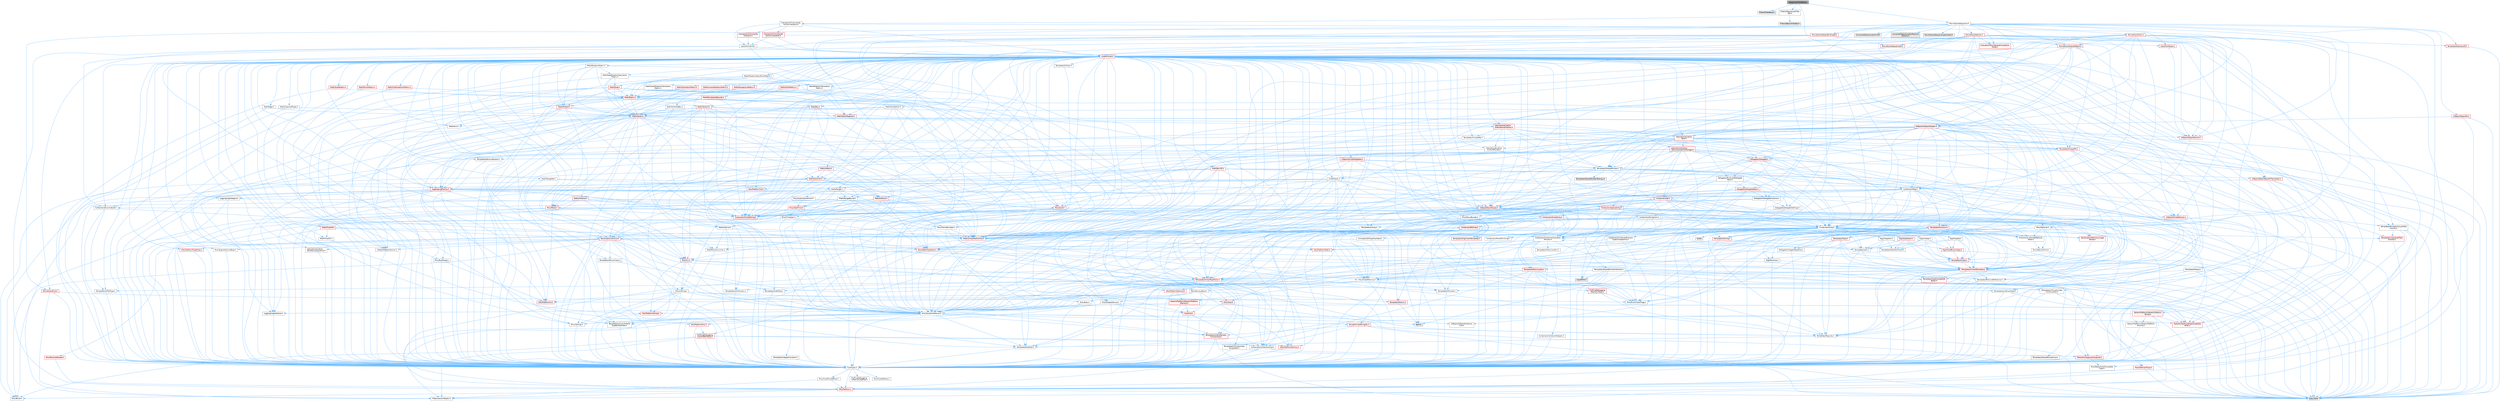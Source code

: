 digraph "SequencerFilterBase.h"
{
 // INTERACTIVE_SVG=YES
 // LATEX_PDF_SIZE
  bgcolor="transparent";
  edge [fontname=Helvetica,fontsize=10,labelfontname=Helvetica,labelfontsize=10];
  node [fontname=Helvetica,fontsize=10,shape=box,height=0.2,width=0.4];
  Node1 [id="Node000001",label="SequencerFilterBase.h",height=0.2,width=0.4,color="gray40", fillcolor="grey60", style="filled", fontcolor="black",tooltip=" "];
  Node1 -> Node2 [id="edge1_Node000001_Node000002",color="steelblue1",style="solid",tooltip=" "];
  Node2 [id="Node000002",label="Filters/FilterBase.h",height=0.2,width=0.4,color="grey60", fillcolor="#E0E0E0", style="filled",tooltip=" "];
  Node1 -> Node3 [id="edge2_Node000001_Node000003",color="steelblue1",style="solid",tooltip=" "];
  Node3 [id="Node000003",label="Filters/ISequencerFilter\lBar.h",height=0.2,width=0.4,color="grey40", fillcolor="white", style="filled",URL="$d3/ded/ISequencerFilterBar_8h.html",tooltip=" "];
  Node3 -> Node4 [id="edge3_Node000003_Node000004",color="steelblue1",style="solid",tooltip=" "];
  Node4 [id="Node000004",label="Filters/SBasicFilterBar.h",height=0.2,width=0.4,color="grey60", fillcolor="#E0E0E0", style="filled",tooltip=" "];
  Node3 -> Node5 [id="edge4_Node000003_Node000005",color="steelblue1",style="solid",tooltip=" "];
  Node5 [id="Node000005",label="Framework/Commands\l/UICommandList.h",height=0.2,width=0.4,color="grey40", fillcolor="white", style="filled",URL="$dd/dc1/UICommandList_8h.html",tooltip=" "];
  Node5 -> Node6 [id="edge5_Node000005_Node000006",color="steelblue1",style="solid",tooltip=" "];
  Node6 [id="Node000006",label="CoreMinimal.h",height=0.2,width=0.4,color="red", fillcolor="#FFF0F0", style="filled",URL="$d7/d67/CoreMinimal_8h.html",tooltip=" "];
  Node6 -> Node7 [id="edge6_Node000006_Node000007",color="steelblue1",style="solid",tooltip=" "];
  Node7 [id="Node000007",label="CoreTypes.h",height=0.2,width=0.4,color="grey40", fillcolor="white", style="filled",URL="$dc/dec/CoreTypes_8h.html",tooltip=" "];
  Node7 -> Node8 [id="edge7_Node000007_Node000008",color="steelblue1",style="solid",tooltip=" "];
  Node8 [id="Node000008",label="HAL/Platform.h",height=0.2,width=0.4,color="red", fillcolor="#FFF0F0", style="filled",URL="$d9/dd0/Platform_8h.html",tooltip=" "];
  Node8 -> Node9 [id="edge8_Node000008_Node000009",color="steelblue1",style="solid",tooltip=" "];
  Node9 [id="Node000009",label="Misc/Build.h",height=0.2,width=0.4,color="grey40", fillcolor="white", style="filled",URL="$d3/dbb/Build_8h.html",tooltip=" "];
  Node8 -> Node11 [id="edge9_Node000008_Node000011",color="steelblue1",style="solid",tooltip=" "];
  Node11 [id="Node000011",label="type_traits",height=0.2,width=0.4,color="grey60", fillcolor="#E0E0E0", style="filled",tooltip=" "];
  Node8 -> Node12 [id="edge10_Node000008_Node000012",color="steelblue1",style="solid",tooltip=" "];
  Node12 [id="Node000012",label="PreprocessorHelpers.h",height=0.2,width=0.4,color="grey40", fillcolor="white", style="filled",URL="$db/ddb/PreprocessorHelpers_8h.html",tooltip=" "];
  Node7 -> Node18 [id="edge11_Node000007_Node000018",color="steelblue1",style="solid",tooltip=" "];
  Node18 [id="Node000018",label="ProfilingDebugging\l/UMemoryDefines.h",height=0.2,width=0.4,color="grey40", fillcolor="white", style="filled",URL="$d2/da2/UMemoryDefines_8h.html",tooltip=" "];
  Node7 -> Node19 [id="edge12_Node000007_Node000019",color="steelblue1",style="solid",tooltip=" "];
  Node19 [id="Node000019",label="Misc/CoreMiscDefines.h",height=0.2,width=0.4,color="grey40", fillcolor="white", style="filled",URL="$da/d38/CoreMiscDefines_8h.html",tooltip=" "];
  Node19 -> Node8 [id="edge13_Node000019_Node000008",color="steelblue1",style="solid",tooltip=" "];
  Node19 -> Node12 [id="edge14_Node000019_Node000012",color="steelblue1",style="solid",tooltip=" "];
  Node7 -> Node20 [id="edge15_Node000007_Node000020",color="steelblue1",style="solid",tooltip=" "];
  Node20 [id="Node000020",label="Misc/CoreDefines.h",height=0.2,width=0.4,color="grey40", fillcolor="white", style="filled",URL="$d3/dd2/CoreDefines_8h.html",tooltip=" "];
  Node6 -> Node21 [id="edge16_Node000006_Node000021",color="steelblue1",style="solid",tooltip=" "];
  Node21 [id="Node000021",label="CoreFwd.h",height=0.2,width=0.4,color="red", fillcolor="#FFF0F0", style="filled",URL="$d1/d1e/CoreFwd_8h.html",tooltip=" "];
  Node21 -> Node7 [id="edge17_Node000021_Node000007",color="steelblue1",style="solid",tooltip=" "];
  Node21 -> Node22 [id="edge18_Node000021_Node000022",color="steelblue1",style="solid",tooltip=" "];
  Node22 [id="Node000022",label="Containers/ContainersFwd.h",height=0.2,width=0.4,color="grey40", fillcolor="white", style="filled",URL="$d4/d0a/ContainersFwd_8h.html",tooltip=" "];
  Node22 -> Node8 [id="edge19_Node000022_Node000008",color="steelblue1",style="solid",tooltip=" "];
  Node22 -> Node7 [id="edge20_Node000022_Node000007",color="steelblue1",style="solid",tooltip=" "];
  Node22 -> Node23 [id="edge21_Node000022_Node000023",color="steelblue1",style="solid",tooltip=" "];
  Node23 [id="Node000023",label="Traits/IsContiguousContainer.h",height=0.2,width=0.4,color="red", fillcolor="#FFF0F0", style="filled",URL="$d5/d3c/IsContiguousContainer_8h.html",tooltip=" "];
  Node23 -> Node7 [id="edge22_Node000023_Node000007",color="steelblue1",style="solid",tooltip=" "];
  Node23 -> Node24 [id="edge23_Node000023_Node000024",color="steelblue1",style="solid",tooltip=" "];
  Node24 [id="Node000024",label="Misc/StaticAssertComplete\lType.h",height=0.2,width=0.4,color="grey40", fillcolor="white", style="filled",URL="$d5/d4e/StaticAssertCompleteType_8h.html",tooltip=" "];
  Node21 -> Node27 [id="edge24_Node000021_Node000027",color="steelblue1",style="solid",tooltip=" "];
  Node27 [id="Node000027",label="UObject/UObjectHierarchy\lFwd.h",height=0.2,width=0.4,color="grey40", fillcolor="white", style="filled",URL="$d3/d13/UObjectHierarchyFwd_8h.html",tooltip=" "];
  Node6 -> Node27 [id="edge25_Node000006_Node000027",color="steelblue1",style="solid",tooltip=" "];
  Node6 -> Node22 [id="edge26_Node000006_Node000022",color="steelblue1",style="solid",tooltip=" "];
  Node6 -> Node28 [id="edge27_Node000006_Node000028",color="steelblue1",style="solid",tooltip=" "];
  Node28 [id="Node000028",label="Misc/VarArgs.h",height=0.2,width=0.4,color="grey40", fillcolor="white", style="filled",URL="$d5/d6f/VarArgs_8h.html",tooltip=" "];
  Node28 -> Node7 [id="edge28_Node000028_Node000007",color="steelblue1",style="solid",tooltip=" "];
  Node6 -> Node29 [id="edge29_Node000006_Node000029",color="steelblue1",style="solid",tooltip=" "];
  Node29 [id="Node000029",label="Logging/LogVerbosity.h",height=0.2,width=0.4,color="grey40", fillcolor="white", style="filled",URL="$d2/d8f/LogVerbosity_8h.html",tooltip=" "];
  Node29 -> Node7 [id="edge30_Node000029_Node000007",color="steelblue1",style="solid",tooltip=" "];
  Node6 -> Node30 [id="edge31_Node000006_Node000030",color="steelblue1",style="solid",tooltip=" "];
  Node30 [id="Node000030",label="Misc/OutputDevice.h",height=0.2,width=0.4,color="grey40", fillcolor="white", style="filled",URL="$d7/d32/OutputDevice_8h.html",tooltip=" "];
  Node30 -> Node21 [id="edge32_Node000030_Node000021",color="steelblue1",style="solid",tooltip=" "];
  Node30 -> Node7 [id="edge33_Node000030_Node000007",color="steelblue1",style="solid",tooltip=" "];
  Node30 -> Node29 [id="edge34_Node000030_Node000029",color="steelblue1",style="solid",tooltip=" "];
  Node30 -> Node28 [id="edge35_Node000030_Node000028",color="steelblue1",style="solid",tooltip=" "];
  Node30 -> Node31 [id="edge36_Node000030_Node000031",color="steelblue1",style="solid",tooltip=" "];
  Node31 [id="Node000031",label="Templates/IsArrayOrRefOf\lTypeByPredicate.h",height=0.2,width=0.4,color="grey40", fillcolor="white", style="filled",URL="$d6/da1/IsArrayOrRefOfTypeByPredicate_8h.html",tooltip=" "];
  Node31 -> Node7 [id="edge37_Node000031_Node000007",color="steelblue1",style="solid",tooltip=" "];
  Node30 -> Node32 [id="edge38_Node000030_Node000032",color="steelblue1",style="solid",tooltip=" "];
  Node32 [id="Node000032",label="Templates/IsValidVariadic\lFunctionArg.h",height=0.2,width=0.4,color="red", fillcolor="#FFF0F0", style="filled",URL="$d0/dc8/IsValidVariadicFunctionArg_8h.html",tooltip=" "];
  Node32 -> Node7 [id="edge39_Node000032_Node000007",color="steelblue1",style="solid",tooltip=" "];
  Node32 -> Node11 [id="edge40_Node000032_Node000011",color="steelblue1",style="solid",tooltip=" "];
  Node30 -> Node34 [id="edge41_Node000030_Node000034",color="steelblue1",style="solid",tooltip=" "];
  Node34 [id="Node000034",label="Traits/IsCharEncodingCompatible\lWith.h",height=0.2,width=0.4,color="red", fillcolor="#FFF0F0", style="filled",URL="$df/dd1/IsCharEncodingCompatibleWith_8h.html",tooltip=" "];
  Node34 -> Node11 [id="edge42_Node000034_Node000011",color="steelblue1",style="solid",tooltip=" "];
  Node6 -> Node36 [id="edge43_Node000006_Node000036",color="steelblue1",style="solid",tooltip=" "];
  Node36 [id="Node000036",label="HAL/PlatformCrt.h",height=0.2,width=0.4,color="red", fillcolor="#FFF0F0", style="filled",URL="$d8/d75/PlatformCrt_8h.html",tooltip=" "];
  Node6 -> Node46 [id="edge44_Node000006_Node000046",color="steelblue1",style="solid",tooltip=" "];
  Node46 [id="Node000046",label="HAL/PlatformMisc.h",height=0.2,width=0.4,color="red", fillcolor="#FFF0F0", style="filled",URL="$d0/df5/PlatformMisc_8h.html",tooltip=" "];
  Node46 -> Node7 [id="edge45_Node000046_Node000007",color="steelblue1",style="solid",tooltip=" "];
  Node46 -> Node57 [id="edge46_Node000046_Node000057",color="steelblue1",style="solid",tooltip=" "];
  Node57 [id="Node000057",label="ProfilingDebugging\l/CpuProfilerTrace.h",height=0.2,width=0.4,color="red", fillcolor="#FFF0F0", style="filled",URL="$da/dcb/CpuProfilerTrace_8h.html",tooltip=" "];
  Node57 -> Node7 [id="edge47_Node000057_Node000007",color="steelblue1",style="solid",tooltip=" "];
  Node57 -> Node22 [id="edge48_Node000057_Node000022",color="steelblue1",style="solid",tooltip=" "];
  Node57 -> Node58 [id="edge49_Node000057_Node000058",color="steelblue1",style="solid",tooltip=" "];
  Node58 [id="Node000058",label="HAL/PlatformAtomics.h",height=0.2,width=0.4,color="red", fillcolor="#FFF0F0", style="filled",URL="$d3/d36/PlatformAtomics_8h.html",tooltip=" "];
  Node58 -> Node7 [id="edge50_Node000058_Node000007",color="steelblue1",style="solid",tooltip=" "];
  Node57 -> Node12 [id="edge51_Node000057_Node000012",color="steelblue1",style="solid",tooltip=" "];
  Node57 -> Node9 [id="edge52_Node000057_Node000009",color="steelblue1",style="solid",tooltip=" "];
  Node6 -> Node65 [id="edge53_Node000006_Node000065",color="steelblue1",style="solid",tooltip=" "];
  Node65 [id="Node000065",label="Misc/AssertionMacros.h",height=0.2,width=0.4,color="grey40", fillcolor="white", style="filled",URL="$d0/dfa/AssertionMacros_8h.html",tooltip=" "];
  Node65 -> Node7 [id="edge54_Node000065_Node000007",color="steelblue1",style="solid",tooltip=" "];
  Node65 -> Node8 [id="edge55_Node000065_Node000008",color="steelblue1",style="solid",tooltip=" "];
  Node65 -> Node46 [id="edge56_Node000065_Node000046",color="steelblue1",style="solid",tooltip=" "];
  Node65 -> Node12 [id="edge57_Node000065_Node000012",color="steelblue1",style="solid",tooltip=" "];
  Node65 -> Node66 [id="edge58_Node000065_Node000066",color="steelblue1",style="solid",tooltip=" "];
  Node66 [id="Node000066",label="Templates/EnableIf.h",height=0.2,width=0.4,color="grey40", fillcolor="white", style="filled",URL="$d7/d60/EnableIf_8h.html",tooltip=" "];
  Node66 -> Node7 [id="edge59_Node000066_Node000007",color="steelblue1",style="solid",tooltip=" "];
  Node65 -> Node31 [id="edge60_Node000065_Node000031",color="steelblue1",style="solid",tooltip=" "];
  Node65 -> Node32 [id="edge61_Node000065_Node000032",color="steelblue1",style="solid",tooltip=" "];
  Node65 -> Node34 [id="edge62_Node000065_Node000034",color="steelblue1",style="solid",tooltip=" "];
  Node65 -> Node28 [id="edge63_Node000065_Node000028",color="steelblue1",style="solid",tooltip=" "];
  Node65 -> Node67 [id="edge64_Node000065_Node000067",color="steelblue1",style="solid",tooltip=" "];
  Node67 [id="Node000067",label="String/FormatStringSan.h",height=0.2,width=0.4,color="red", fillcolor="#FFF0F0", style="filled",URL="$d3/d8b/FormatStringSan_8h.html",tooltip=" "];
  Node67 -> Node11 [id="edge65_Node000067_Node000011",color="steelblue1",style="solid",tooltip=" "];
  Node67 -> Node7 [id="edge66_Node000067_Node000007",color="steelblue1",style="solid",tooltip=" "];
  Node67 -> Node68 [id="edge67_Node000067_Node000068",color="steelblue1",style="solid",tooltip=" "];
  Node68 [id="Node000068",label="Templates/Requires.h",height=0.2,width=0.4,color="grey40", fillcolor="white", style="filled",URL="$dc/d96/Requires_8h.html",tooltip=" "];
  Node68 -> Node66 [id="edge68_Node000068_Node000066",color="steelblue1",style="solid",tooltip=" "];
  Node68 -> Node11 [id="edge69_Node000068_Node000011",color="steelblue1",style="solid",tooltip=" "];
  Node67 -> Node32 [id="edge70_Node000067_Node000032",color="steelblue1",style="solid",tooltip=" "];
  Node67 -> Node22 [id="edge71_Node000067_Node000022",color="steelblue1",style="solid",tooltip=" "];
  Node65 -> Node73 [id="edge72_Node000065_Node000073",color="steelblue1",style="solid",tooltip=" "];
  Node73 [id="Node000073",label="atomic",height=0.2,width=0.4,color="grey60", fillcolor="#E0E0E0", style="filled",tooltip=" "];
  Node6 -> Node74 [id="edge73_Node000006_Node000074",color="steelblue1",style="solid",tooltip=" "];
  Node74 [id="Node000074",label="Templates/IsPointer.h",height=0.2,width=0.4,color="grey40", fillcolor="white", style="filled",URL="$d7/d05/IsPointer_8h.html",tooltip=" "];
  Node74 -> Node7 [id="edge74_Node000074_Node000007",color="steelblue1",style="solid",tooltip=" "];
  Node6 -> Node75 [id="edge75_Node000006_Node000075",color="steelblue1",style="solid",tooltip=" "];
  Node75 [id="Node000075",label="HAL/PlatformMemory.h",height=0.2,width=0.4,color="red", fillcolor="#FFF0F0", style="filled",URL="$de/d68/PlatformMemory_8h.html",tooltip=" "];
  Node75 -> Node7 [id="edge76_Node000075_Node000007",color="steelblue1",style="solid",tooltip=" "];
  Node75 -> Node76 [id="edge77_Node000075_Node000076",color="steelblue1",style="solid",tooltip=" "];
  Node76 [id="Node000076",label="GenericPlatform/GenericPlatform\lMemory.h",height=0.2,width=0.4,color="red", fillcolor="#FFF0F0", style="filled",URL="$dd/d22/GenericPlatformMemory_8h.html",tooltip=" "];
  Node76 -> Node21 [id="edge78_Node000076_Node000021",color="steelblue1",style="solid",tooltip=" "];
  Node76 -> Node7 [id="edge79_Node000076_Node000007",color="steelblue1",style="solid",tooltip=" "];
  Node76 -> Node77 [id="edge80_Node000076_Node000077",color="steelblue1",style="solid",tooltip=" "];
  Node77 [id="Node000077",label="HAL/PlatformString.h",height=0.2,width=0.4,color="red", fillcolor="#FFF0F0", style="filled",URL="$db/db5/PlatformString_8h.html",tooltip=" "];
  Node77 -> Node7 [id="edge81_Node000077_Node000007",color="steelblue1",style="solid",tooltip=" "];
  Node6 -> Node58 [id="edge82_Node000006_Node000058",color="steelblue1",style="solid",tooltip=" "];
  Node6 -> Node80 [id="edge83_Node000006_Node000080",color="steelblue1",style="solid",tooltip=" "];
  Node80 [id="Node000080",label="Misc/Exec.h",height=0.2,width=0.4,color="grey40", fillcolor="white", style="filled",URL="$de/ddb/Exec_8h.html",tooltip=" "];
  Node80 -> Node7 [id="edge84_Node000080_Node000007",color="steelblue1",style="solid",tooltip=" "];
  Node80 -> Node65 [id="edge85_Node000080_Node000065",color="steelblue1",style="solid",tooltip=" "];
  Node6 -> Node81 [id="edge86_Node000006_Node000081",color="steelblue1",style="solid",tooltip=" "];
  Node81 [id="Node000081",label="HAL/MemoryBase.h",height=0.2,width=0.4,color="grey40", fillcolor="white", style="filled",URL="$d6/d9f/MemoryBase_8h.html",tooltip=" "];
  Node81 -> Node7 [id="edge87_Node000081_Node000007",color="steelblue1",style="solid",tooltip=" "];
  Node81 -> Node58 [id="edge88_Node000081_Node000058",color="steelblue1",style="solid",tooltip=" "];
  Node81 -> Node36 [id="edge89_Node000081_Node000036",color="steelblue1",style="solid",tooltip=" "];
  Node81 -> Node80 [id="edge90_Node000081_Node000080",color="steelblue1",style="solid",tooltip=" "];
  Node81 -> Node30 [id="edge91_Node000081_Node000030",color="steelblue1",style="solid",tooltip=" "];
  Node81 -> Node82 [id="edge92_Node000081_Node000082",color="steelblue1",style="solid",tooltip=" "];
  Node82 [id="Node000082",label="Templates/Atomic.h",height=0.2,width=0.4,color="red", fillcolor="#FFF0F0", style="filled",URL="$d3/d91/Atomic_8h.html",tooltip=" "];
  Node82 -> Node73 [id="edge93_Node000082_Node000073",color="steelblue1",style="solid",tooltip=" "];
  Node6 -> Node91 [id="edge94_Node000006_Node000091",color="steelblue1",style="solid",tooltip=" "];
  Node91 [id="Node000091",label="HAL/UnrealMemory.h",height=0.2,width=0.4,color="grey40", fillcolor="white", style="filled",URL="$d9/d96/UnrealMemory_8h.html",tooltip=" "];
  Node91 -> Node7 [id="edge95_Node000091_Node000007",color="steelblue1",style="solid",tooltip=" "];
  Node91 -> Node76 [id="edge96_Node000091_Node000076",color="steelblue1",style="solid",tooltip=" "];
  Node91 -> Node81 [id="edge97_Node000091_Node000081",color="steelblue1",style="solid",tooltip=" "];
  Node91 -> Node75 [id="edge98_Node000091_Node000075",color="steelblue1",style="solid",tooltip=" "];
  Node91 -> Node92 [id="edge99_Node000091_Node000092",color="steelblue1",style="solid",tooltip=" "];
  Node92 [id="Node000092",label="ProfilingDebugging\l/MemoryTrace.h",height=0.2,width=0.4,color="red", fillcolor="#FFF0F0", style="filled",URL="$da/dd7/MemoryTrace_8h.html",tooltip=" "];
  Node92 -> Node8 [id="edge100_Node000092_Node000008",color="steelblue1",style="solid",tooltip=" "];
  Node92 -> Node53 [id="edge101_Node000092_Node000053",color="steelblue1",style="solid",tooltip=" "];
  Node53 [id="Node000053",label="Misc/EnumClassFlags.h",height=0.2,width=0.4,color="grey40", fillcolor="white", style="filled",URL="$d8/de7/EnumClassFlags_8h.html",tooltip=" "];
  Node91 -> Node74 [id="edge102_Node000091_Node000074",color="steelblue1",style="solid",tooltip=" "];
  Node6 -> Node93 [id="edge103_Node000006_Node000093",color="steelblue1",style="solid",tooltip=" "];
  Node93 [id="Node000093",label="Templates/IsArithmetic.h",height=0.2,width=0.4,color="grey40", fillcolor="white", style="filled",URL="$d2/d5d/IsArithmetic_8h.html",tooltip=" "];
  Node93 -> Node7 [id="edge104_Node000093_Node000007",color="steelblue1",style="solid",tooltip=" "];
  Node6 -> Node87 [id="edge105_Node000006_Node000087",color="steelblue1",style="solid",tooltip=" "];
  Node87 [id="Node000087",label="Templates/AndOrNot.h",height=0.2,width=0.4,color="grey40", fillcolor="white", style="filled",URL="$db/d0a/AndOrNot_8h.html",tooltip=" "];
  Node87 -> Node7 [id="edge106_Node000087_Node000007",color="steelblue1",style="solid",tooltip=" "];
  Node6 -> Node94 [id="edge107_Node000006_Node000094",color="steelblue1",style="solid",tooltip=" "];
  Node94 [id="Node000094",label="Templates/IsPODType.h",height=0.2,width=0.4,color="grey40", fillcolor="white", style="filled",URL="$d7/db1/IsPODType_8h.html",tooltip=" "];
  Node94 -> Node7 [id="edge108_Node000094_Node000007",color="steelblue1",style="solid",tooltip=" "];
  Node6 -> Node95 [id="edge109_Node000006_Node000095",color="steelblue1",style="solid",tooltip=" "];
  Node95 [id="Node000095",label="Templates/IsUECoreType.h",height=0.2,width=0.4,color="grey40", fillcolor="white", style="filled",URL="$d1/db8/IsUECoreType_8h.html",tooltip=" "];
  Node95 -> Node7 [id="edge110_Node000095_Node000007",color="steelblue1",style="solid",tooltip=" "];
  Node95 -> Node11 [id="edge111_Node000095_Node000011",color="steelblue1",style="solid",tooltip=" "];
  Node6 -> Node88 [id="edge112_Node000006_Node000088",color="steelblue1",style="solid",tooltip=" "];
  Node88 [id="Node000088",label="Templates/IsTriviallyCopy\lConstructible.h",height=0.2,width=0.4,color="grey40", fillcolor="white", style="filled",URL="$d3/d78/IsTriviallyCopyConstructible_8h.html",tooltip=" "];
  Node88 -> Node7 [id="edge113_Node000088_Node000007",color="steelblue1",style="solid",tooltip=" "];
  Node88 -> Node11 [id="edge114_Node000088_Node000011",color="steelblue1",style="solid",tooltip=" "];
  Node6 -> Node96 [id="edge115_Node000006_Node000096",color="steelblue1",style="solid",tooltip=" "];
  Node96 [id="Node000096",label="Templates/UnrealTypeTraits.h",height=0.2,width=0.4,color="red", fillcolor="#FFF0F0", style="filled",URL="$d2/d2d/UnrealTypeTraits_8h.html",tooltip=" "];
  Node96 -> Node7 [id="edge116_Node000096_Node000007",color="steelblue1",style="solid",tooltip=" "];
  Node96 -> Node74 [id="edge117_Node000096_Node000074",color="steelblue1",style="solid",tooltip=" "];
  Node96 -> Node65 [id="edge118_Node000096_Node000065",color="steelblue1",style="solid",tooltip=" "];
  Node96 -> Node87 [id="edge119_Node000096_Node000087",color="steelblue1",style="solid",tooltip=" "];
  Node96 -> Node66 [id="edge120_Node000096_Node000066",color="steelblue1",style="solid",tooltip=" "];
  Node96 -> Node93 [id="edge121_Node000096_Node000093",color="steelblue1",style="solid",tooltip=" "];
  Node96 -> Node94 [id="edge122_Node000096_Node000094",color="steelblue1",style="solid",tooltip=" "];
  Node96 -> Node95 [id="edge123_Node000096_Node000095",color="steelblue1",style="solid",tooltip=" "];
  Node96 -> Node88 [id="edge124_Node000096_Node000088",color="steelblue1",style="solid",tooltip=" "];
  Node6 -> Node66 [id="edge125_Node000006_Node000066",color="steelblue1",style="solid",tooltip=" "];
  Node6 -> Node98 [id="edge126_Node000006_Node000098",color="steelblue1",style="solid",tooltip=" "];
  Node98 [id="Node000098",label="Templates/RemoveReference.h",height=0.2,width=0.4,color="grey40", fillcolor="white", style="filled",URL="$da/dbe/RemoveReference_8h.html",tooltip=" "];
  Node98 -> Node7 [id="edge127_Node000098_Node000007",color="steelblue1",style="solid",tooltip=" "];
  Node6 -> Node99 [id="edge128_Node000006_Node000099",color="steelblue1",style="solid",tooltip=" "];
  Node99 [id="Node000099",label="Templates/IntegralConstant.h",height=0.2,width=0.4,color="grey40", fillcolor="white", style="filled",URL="$db/d1b/IntegralConstant_8h.html",tooltip=" "];
  Node99 -> Node7 [id="edge129_Node000099_Node000007",color="steelblue1",style="solid",tooltip=" "];
  Node6 -> Node100 [id="edge130_Node000006_Node000100",color="steelblue1",style="solid",tooltip=" "];
  Node100 [id="Node000100",label="Templates/IsClass.h",height=0.2,width=0.4,color="grey40", fillcolor="white", style="filled",URL="$db/dcb/IsClass_8h.html",tooltip=" "];
  Node100 -> Node7 [id="edge131_Node000100_Node000007",color="steelblue1",style="solid",tooltip=" "];
  Node6 -> Node101 [id="edge132_Node000006_Node000101",color="steelblue1",style="solid",tooltip=" "];
  Node101 [id="Node000101",label="Templates/TypeCompatible\lBytes.h",height=0.2,width=0.4,color="red", fillcolor="#FFF0F0", style="filled",URL="$df/d0a/TypeCompatibleBytes_8h.html",tooltip=" "];
  Node101 -> Node7 [id="edge133_Node000101_Node000007",color="steelblue1",style="solid",tooltip=" "];
  Node101 -> Node11 [id="edge134_Node000101_Node000011",color="steelblue1",style="solid",tooltip=" "];
  Node6 -> Node23 [id="edge135_Node000006_Node000023",color="steelblue1",style="solid",tooltip=" "];
  Node6 -> Node102 [id="edge136_Node000006_Node000102",color="steelblue1",style="solid",tooltip=" "];
  Node102 [id="Node000102",label="Templates/UnrealTemplate.h",height=0.2,width=0.4,color="red", fillcolor="#FFF0F0", style="filled",URL="$d4/d24/UnrealTemplate_8h.html",tooltip=" "];
  Node102 -> Node7 [id="edge137_Node000102_Node000007",color="steelblue1",style="solid",tooltip=" "];
  Node102 -> Node74 [id="edge138_Node000102_Node000074",color="steelblue1",style="solid",tooltip=" "];
  Node102 -> Node91 [id="edge139_Node000102_Node000091",color="steelblue1",style="solid",tooltip=" "];
  Node102 -> Node96 [id="edge140_Node000102_Node000096",color="steelblue1",style="solid",tooltip=" "];
  Node102 -> Node98 [id="edge141_Node000102_Node000098",color="steelblue1",style="solid",tooltip=" "];
  Node102 -> Node68 [id="edge142_Node000102_Node000068",color="steelblue1",style="solid",tooltip=" "];
  Node102 -> Node101 [id="edge143_Node000102_Node000101",color="steelblue1",style="solid",tooltip=" "];
  Node102 -> Node23 [id="edge144_Node000102_Node000023",color="steelblue1",style="solid",tooltip=" "];
  Node102 -> Node11 [id="edge145_Node000102_Node000011",color="steelblue1",style="solid",tooltip=" "];
  Node6 -> Node51 [id="edge146_Node000006_Node000051",color="steelblue1",style="solid",tooltip=" "];
  Node51 [id="Node000051",label="Math/NumericLimits.h",height=0.2,width=0.4,color="grey40", fillcolor="white", style="filled",URL="$df/d1b/NumericLimits_8h.html",tooltip=" "];
  Node51 -> Node7 [id="edge147_Node000051_Node000007",color="steelblue1",style="solid",tooltip=" "];
  Node6 -> Node106 [id="edge148_Node000006_Node000106",color="steelblue1",style="solid",tooltip=" "];
  Node106 [id="Node000106",label="HAL/PlatformMath.h",height=0.2,width=0.4,color="red", fillcolor="#FFF0F0", style="filled",URL="$dc/d53/PlatformMath_8h.html",tooltip=" "];
  Node106 -> Node7 [id="edge149_Node000106_Node000007",color="steelblue1",style="solid",tooltip=" "];
  Node6 -> Node89 [id="edge150_Node000006_Node000089",color="steelblue1",style="solid",tooltip=" "];
  Node89 [id="Node000089",label="Templates/IsTriviallyCopy\lAssignable.h",height=0.2,width=0.4,color="grey40", fillcolor="white", style="filled",URL="$d2/df2/IsTriviallyCopyAssignable_8h.html",tooltip=" "];
  Node89 -> Node7 [id="edge151_Node000089_Node000007",color="steelblue1",style="solid",tooltip=" "];
  Node89 -> Node11 [id="edge152_Node000089_Node000011",color="steelblue1",style="solid",tooltip=" "];
  Node6 -> Node114 [id="edge153_Node000006_Node000114",color="steelblue1",style="solid",tooltip=" "];
  Node114 [id="Node000114",label="Templates/MemoryOps.h",height=0.2,width=0.4,color="red", fillcolor="#FFF0F0", style="filled",URL="$db/dea/MemoryOps_8h.html",tooltip=" "];
  Node114 -> Node7 [id="edge154_Node000114_Node000007",color="steelblue1",style="solid",tooltip=" "];
  Node114 -> Node91 [id="edge155_Node000114_Node000091",color="steelblue1",style="solid",tooltip=" "];
  Node114 -> Node89 [id="edge156_Node000114_Node000089",color="steelblue1",style="solid",tooltip=" "];
  Node114 -> Node88 [id="edge157_Node000114_Node000088",color="steelblue1",style="solid",tooltip=" "];
  Node114 -> Node68 [id="edge158_Node000114_Node000068",color="steelblue1",style="solid",tooltip=" "];
  Node114 -> Node96 [id="edge159_Node000114_Node000096",color="steelblue1",style="solid",tooltip=" "];
  Node114 -> Node11 [id="edge160_Node000114_Node000011",color="steelblue1",style="solid",tooltip=" "];
  Node6 -> Node115 [id="edge161_Node000006_Node000115",color="steelblue1",style="solid",tooltip=" "];
  Node115 [id="Node000115",label="Containers/ContainerAllocation\lPolicies.h",height=0.2,width=0.4,color="grey40", fillcolor="white", style="filled",URL="$d7/dff/ContainerAllocationPolicies_8h.html",tooltip=" "];
  Node115 -> Node7 [id="edge162_Node000115_Node000007",color="steelblue1",style="solid",tooltip=" "];
  Node115 -> Node116 [id="edge163_Node000115_Node000116",color="steelblue1",style="solid",tooltip=" "];
  Node116 [id="Node000116",label="Containers/ContainerHelpers.h",height=0.2,width=0.4,color="grey40", fillcolor="white", style="filled",URL="$d7/d33/ContainerHelpers_8h.html",tooltip=" "];
  Node116 -> Node7 [id="edge164_Node000116_Node000007",color="steelblue1",style="solid",tooltip=" "];
  Node115 -> Node115 [id="edge165_Node000115_Node000115",color="steelblue1",style="solid",tooltip=" "];
  Node115 -> Node106 [id="edge166_Node000115_Node000106",color="steelblue1",style="solid",tooltip=" "];
  Node115 -> Node91 [id="edge167_Node000115_Node000091",color="steelblue1",style="solid",tooltip=" "];
  Node115 -> Node51 [id="edge168_Node000115_Node000051",color="steelblue1",style="solid",tooltip=" "];
  Node115 -> Node65 [id="edge169_Node000115_Node000065",color="steelblue1",style="solid",tooltip=" "];
  Node115 -> Node117 [id="edge170_Node000115_Node000117",color="steelblue1",style="solid",tooltip=" "];
  Node117 [id="Node000117",label="Templates/IsPolymorphic.h",height=0.2,width=0.4,color="grey40", fillcolor="white", style="filled",URL="$dc/d20/IsPolymorphic_8h.html",tooltip=" "];
  Node115 -> Node114 [id="edge171_Node000115_Node000114",color="steelblue1",style="solid",tooltip=" "];
  Node115 -> Node101 [id="edge172_Node000115_Node000101",color="steelblue1",style="solid",tooltip=" "];
  Node115 -> Node11 [id="edge173_Node000115_Node000011",color="steelblue1",style="solid",tooltip=" "];
  Node6 -> Node118 [id="edge174_Node000006_Node000118",color="steelblue1",style="solid",tooltip=" "];
  Node118 [id="Node000118",label="Templates/IsEnumClass.h",height=0.2,width=0.4,color="grey40", fillcolor="white", style="filled",URL="$d7/d15/IsEnumClass_8h.html",tooltip=" "];
  Node118 -> Node7 [id="edge175_Node000118_Node000007",color="steelblue1",style="solid",tooltip=" "];
  Node118 -> Node87 [id="edge176_Node000118_Node000087",color="steelblue1",style="solid",tooltip=" "];
  Node6 -> Node119 [id="edge177_Node000006_Node000119",color="steelblue1",style="solid",tooltip=" "];
  Node119 [id="Node000119",label="HAL/PlatformProperties.h",height=0.2,width=0.4,color="red", fillcolor="#FFF0F0", style="filled",URL="$d9/db0/PlatformProperties_8h.html",tooltip=" "];
  Node119 -> Node7 [id="edge178_Node000119_Node000007",color="steelblue1",style="solid",tooltip=" "];
  Node6 -> Node122 [id="edge179_Node000006_Node000122",color="steelblue1",style="solid",tooltip=" "];
  Node122 [id="Node000122",label="Misc/EngineVersionBase.h",height=0.2,width=0.4,color="grey40", fillcolor="white", style="filled",URL="$d5/d2b/EngineVersionBase_8h.html",tooltip=" "];
  Node122 -> Node7 [id="edge180_Node000122_Node000007",color="steelblue1",style="solid",tooltip=" "];
  Node6 -> Node123 [id="edge181_Node000006_Node000123",color="steelblue1",style="solid",tooltip=" "];
  Node123 [id="Node000123",label="Internationalization\l/TextNamespaceFwd.h",height=0.2,width=0.4,color="grey40", fillcolor="white", style="filled",URL="$d8/d97/TextNamespaceFwd_8h.html",tooltip=" "];
  Node123 -> Node7 [id="edge182_Node000123_Node000007",color="steelblue1",style="solid",tooltip=" "];
  Node6 -> Node124 [id="edge183_Node000006_Node000124",color="steelblue1",style="solid",tooltip=" "];
  Node124 [id="Node000124",label="Serialization/Archive.h",height=0.2,width=0.4,color="red", fillcolor="#FFF0F0", style="filled",URL="$d7/d3b/Archive_8h.html",tooltip=" "];
  Node124 -> Node21 [id="edge184_Node000124_Node000021",color="steelblue1",style="solid",tooltip=" "];
  Node124 -> Node7 [id="edge185_Node000124_Node000007",color="steelblue1",style="solid",tooltip=" "];
  Node124 -> Node119 [id="edge186_Node000124_Node000119",color="steelblue1",style="solid",tooltip=" "];
  Node124 -> Node123 [id="edge187_Node000124_Node000123",color="steelblue1",style="solid",tooltip=" "];
  Node124 -> Node65 [id="edge188_Node000124_Node000065",color="steelblue1",style="solid",tooltip=" "];
  Node124 -> Node9 [id="edge189_Node000124_Node000009",color="steelblue1",style="solid",tooltip=" "];
  Node124 -> Node122 [id="edge190_Node000124_Node000122",color="steelblue1",style="solid",tooltip=" "];
  Node124 -> Node28 [id="edge191_Node000124_Node000028",color="steelblue1",style="solid",tooltip=" "];
  Node124 -> Node66 [id="edge192_Node000124_Node000066",color="steelblue1",style="solid",tooltip=" "];
  Node124 -> Node31 [id="edge193_Node000124_Node000031",color="steelblue1",style="solid",tooltip=" "];
  Node124 -> Node118 [id="edge194_Node000124_Node000118",color="steelblue1",style="solid",tooltip=" "];
  Node124 -> Node32 [id="edge195_Node000124_Node000032",color="steelblue1",style="solid",tooltip=" "];
  Node124 -> Node102 [id="edge196_Node000124_Node000102",color="steelblue1",style="solid",tooltip=" "];
  Node124 -> Node34 [id="edge197_Node000124_Node000034",color="steelblue1",style="solid",tooltip=" "];
  Node124 -> Node127 [id="edge198_Node000124_Node000127",color="steelblue1",style="solid",tooltip=" "];
  Node127 [id="Node000127",label="UObject/ObjectVersion.h",height=0.2,width=0.4,color="grey40", fillcolor="white", style="filled",URL="$da/d63/ObjectVersion_8h.html",tooltip=" "];
  Node127 -> Node7 [id="edge199_Node000127_Node000007",color="steelblue1",style="solid",tooltip=" "];
  Node6 -> Node128 [id="edge200_Node000006_Node000128",color="steelblue1",style="solid",tooltip=" "];
  Node128 [id="Node000128",label="Templates/Less.h",height=0.2,width=0.4,color="grey40", fillcolor="white", style="filled",URL="$de/dc8/Less_8h.html",tooltip=" "];
  Node128 -> Node7 [id="edge201_Node000128_Node000007",color="steelblue1",style="solid",tooltip=" "];
  Node128 -> Node102 [id="edge202_Node000128_Node000102",color="steelblue1",style="solid",tooltip=" "];
  Node6 -> Node129 [id="edge203_Node000006_Node000129",color="steelblue1",style="solid",tooltip=" "];
  Node129 [id="Node000129",label="Templates/Sorting.h",height=0.2,width=0.4,color="red", fillcolor="#FFF0F0", style="filled",URL="$d3/d9e/Sorting_8h.html",tooltip=" "];
  Node129 -> Node7 [id="edge204_Node000129_Node000007",color="steelblue1",style="solid",tooltip=" "];
  Node129 -> Node106 [id="edge205_Node000129_Node000106",color="steelblue1",style="solid",tooltip=" "];
  Node129 -> Node128 [id="edge206_Node000129_Node000128",color="steelblue1",style="solid",tooltip=" "];
  Node6 -> Node140 [id="edge207_Node000006_Node000140",color="steelblue1",style="solid",tooltip=" "];
  Node140 [id="Node000140",label="Misc/Char.h",height=0.2,width=0.4,color="red", fillcolor="#FFF0F0", style="filled",URL="$d0/d58/Char_8h.html",tooltip=" "];
  Node140 -> Node7 [id="edge208_Node000140_Node000007",color="steelblue1",style="solid",tooltip=" "];
  Node140 -> Node11 [id="edge209_Node000140_Node000011",color="steelblue1",style="solid",tooltip=" "];
  Node6 -> Node143 [id="edge210_Node000006_Node000143",color="steelblue1",style="solid",tooltip=" "];
  Node143 [id="Node000143",label="GenericPlatform/GenericPlatform\lStricmp.h",height=0.2,width=0.4,color="grey40", fillcolor="white", style="filled",URL="$d2/d86/GenericPlatformStricmp_8h.html",tooltip=" "];
  Node143 -> Node7 [id="edge211_Node000143_Node000007",color="steelblue1",style="solid",tooltip=" "];
  Node6 -> Node144 [id="edge212_Node000006_Node000144",color="steelblue1",style="solid",tooltip=" "];
  Node144 [id="Node000144",label="GenericPlatform/GenericPlatform\lString.h",height=0.2,width=0.4,color="red", fillcolor="#FFF0F0", style="filled",URL="$dd/d20/GenericPlatformString_8h.html",tooltip=" "];
  Node144 -> Node7 [id="edge213_Node000144_Node000007",color="steelblue1",style="solid",tooltip=" "];
  Node144 -> Node143 [id="edge214_Node000144_Node000143",color="steelblue1",style="solid",tooltip=" "];
  Node144 -> Node66 [id="edge215_Node000144_Node000066",color="steelblue1",style="solid",tooltip=" "];
  Node144 -> Node34 [id="edge216_Node000144_Node000034",color="steelblue1",style="solid",tooltip=" "];
  Node144 -> Node11 [id="edge217_Node000144_Node000011",color="steelblue1",style="solid",tooltip=" "];
  Node6 -> Node77 [id="edge218_Node000006_Node000077",color="steelblue1",style="solid",tooltip=" "];
  Node6 -> Node147 [id="edge219_Node000006_Node000147",color="steelblue1",style="solid",tooltip=" "];
  Node147 [id="Node000147",label="Misc/CString.h",height=0.2,width=0.4,color="grey40", fillcolor="white", style="filled",URL="$d2/d49/CString_8h.html",tooltip=" "];
  Node147 -> Node7 [id="edge220_Node000147_Node000007",color="steelblue1",style="solid",tooltip=" "];
  Node147 -> Node36 [id="edge221_Node000147_Node000036",color="steelblue1",style="solid",tooltip=" "];
  Node147 -> Node77 [id="edge222_Node000147_Node000077",color="steelblue1",style="solid",tooltip=" "];
  Node147 -> Node65 [id="edge223_Node000147_Node000065",color="steelblue1",style="solid",tooltip=" "];
  Node147 -> Node140 [id="edge224_Node000147_Node000140",color="steelblue1",style="solid",tooltip=" "];
  Node147 -> Node28 [id="edge225_Node000147_Node000028",color="steelblue1",style="solid",tooltip=" "];
  Node147 -> Node31 [id="edge226_Node000147_Node000031",color="steelblue1",style="solid",tooltip=" "];
  Node147 -> Node32 [id="edge227_Node000147_Node000032",color="steelblue1",style="solid",tooltip=" "];
  Node147 -> Node34 [id="edge228_Node000147_Node000034",color="steelblue1",style="solid",tooltip=" "];
  Node6 -> Node148 [id="edge229_Node000006_Node000148",color="steelblue1",style="solid",tooltip=" "];
  Node148 [id="Node000148",label="Misc/Crc.h",height=0.2,width=0.4,color="red", fillcolor="#FFF0F0", style="filled",URL="$d4/dd2/Crc_8h.html",tooltip=" "];
  Node148 -> Node7 [id="edge230_Node000148_Node000007",color="steelblue1",style="solid",tooltip=" "];
  Node148 -> Node77 [id="edge231_Node000148_Node000077",color="steelblue1",style="solid",tooltip=" "];
  Node148 -> Node65 [id="edge232_Node000148_Node000065",color="steelblue1",style="solid",tooltip=" "];
  Node148 -> Node147 [id="edge233_Node000148_Node000147",color="steelblue1",style="solid",tooltip=" "];
  Node148 -> Node140 [id="edge234_Node000148_Node000140",color="steelblue1",style="solid",tooltip=" "];
  Node148 -> Node96 [id="edge235_Node000148_Node000096",color="steelblue1",style="solid",tooltip=" "];
  Node6 -> Node139 [id="edge236_Node000006_Node000139",color="steelblue1",style="solid",tooltip=" "];
  Node139 [id="Node000139",label="Math/UnrealMathUtility.h",height=0.2,width=0.4,color="red", fillcolor="#FFF0F0", style="filled",URL="$db/db8/UnrealMathUtility_8h.html",tooltip=" "];
  Node139 -> Node7 [id="edge237_Node000139_Node000007",color="steelblue1",style="solid",tooltip=" "];
  Node139 -> Node65 [id="edge238_Node000139_Node000065",color="steelblue1",style="solid",tooltip=" "];
  Node139 -> Node106 [id="edge239_Node000139_Node000106",color="steelblue1",style="solid",tooltip=" "];
  Node139 -> Node68 [id="edge240_Node000139_Node000068",color="steelblue1",style="solid",tooltip=" "];
  Node6 -> Node149 [id="edge241_Node000006_Node000149",color="steelblue1",style="solid",tooltip=" "];
  Node149 [id="Node000149",label="Containers/UnrealString.h",height=0.2,width=0.4,color="red", fillcolor="#FFF0F0", style="filled",URL="$d5/dba/UnrealString_8h.html",tooltip=" "];
  Node6 -> Node153 [id="edge242_Node000006_Node000153",color="steelblue1",style="solid",tooltip=" "];
  Node153 [id="Node000153",label="Containers/Array.h",height=0.2,width=0.4,color="grey40", fillcolor="white", style="filled",URL="$df/dd0/Array_8h.html",tooltip=" "];
  Node153 -> Node7 [id="edge243_Node000153_Node000007",color="steelblue1",style="solid",tooltip=" "];
  Node153 -> Node65 [id="edge244_Node000153_Node000065",color="steelblue1",style="solid",tooltip=" "];
  Node153 -> Node154 [id="edge245_Node000153_Node000154",color="steelblue1",style="solid",tooltip=" "];
  Node154 [id="Node000154",label="Misc/IntrusiveUnsetOptional\lState.h",height=0.2,width=0.4,color="grey40", fillcolor="white", style="filled",URL="$d2/d0a/IntrusiveUnsetOptionalState_8h.html",tooltip=" "];
  Node154 -> Node155 [id="edge246_Node000154_Node000155",color="steelblue1",style="solid",tooltip=" "];
  Node155 [id="Node000155",label="Misc/OptionalFwd.h",height=0.2,width=0.4,color="grey40", fillcolor="white", style="filled",URL="$dc/d50/OptionalFwd_8h.html",tooltip=" "];
  Node153 -> Node156 [id="edge247_Node000153_Node000156",color="steelblue1",style="solid",tooltip=" "];
  Node156 [id="Node000156",label="Misc/ReverseIterate.h",height=0.2,width=0.4,color="red", fillcolor="#FFF0F0", style="filled",URL="$db/de3/ReverseIterate_8h.html",tooltip=" "];
  Node156 -> Node8 [id="edge248_Node000156_Node000008",color="steelblue1",style="solid",tooltip=" "];
  Node153 -> Node91 [id="edge249_Node000153_Node000091",color="steelblue1",style="solid",tooltip=" "];
  Node153 -> Node96 [id="edge250_Node000153_Node000096",color="steelblue1",style="solid",tooltip=" "];
  Node153 -> Node102 [id="edge251_Node000153_Node000102",color="steelblue1",style="solid",tooltip=" "];
  Node153 -> Node158 [id="edge252_Node000153_Node000158",color="steelblue1",style="solid",tooltip=" "];
  Node158 [id="Node000158",label="Containers/AllowShrinking.h",height=0.2,width=0.4,color="grey40", fillcolor="white", style="filled",URL="$d7/d1a/AllowShrinking_8h.html",tooltip=" "];
  Node158 -> Node7 [id="edge253_Node000158_Node000007",color="steelblue1",style="solid",tooltip=" "];
  Node153 -> Node115 [id="edge254_Node000153_Node000115",color="steelblue1",style="solid",tooltip=" "];
  Node153 -> Node159 [id="edge255_Node000153_Node000159",color="steelblue1",style="solid",tooltip=" "];
  Node159 [id="Node000159",label="Containers/ContainerElement\lTypeCompatibility.h",height=0.2,width=0.4,color="grey40", fillcolor="white", style="filled",URL="$df/ddf/ContainerElementTypeCompatibility_8h.html",tooltip=" "];
  Node159 -> Node7 [id="edge256_Node000159_Node000007",color="steelblue1",style="solid",tooltip=" "];
  Node159 -> Node96 [id="edge257_Node000159_Node000096",color="steelblue1",style="solid",tooltip=" "];
  Node153 -> Node124 [id="edge258_Node000153_Node000124",color="steelblue1",style="solid",tooltip=" "];
  Node153 -> Node160 [id="edge259_Node000153_Node000160",color="steelblue1",style="solid",tooltip=" "];
  Node160 [id="Node000160",label="Serialization/MemoryImage\lWriter.h",height=0.2,width=0.4,color="red", fillcolor="#FFF0F0", style="filled",URL="$d0/d08/MemoryImageWriter_8h.html",tooltip=" "];
  Node160 -> Node7 [id="edge260_Node000160_Node000007",color="steelblue1",style="solid",tooltip=" "];
  Node153 -> Node169 [id="edge261_Node000153_Node000169",color="steelblue1",style="solid",tooltip=" "];
  Node169 [id="Node000169",label="Algo/Heapify.h",height=0.2,width=0.4,color="grey40", fillcolor="white", style="filled",URL="$d0/d2a/Heapify_8h.html",tooltip=" "];
  Node169 -> Node136 [id="edge262_Node000169_Node000136",color="steelblue1",style="solid",tooltip=" "];
  Node136 [id="Node000136",label="Algo/Impl/BinaryHeap.h",height=0.2,width=0.4,color="red", fillcolor="#FFF0F0", style="filled",URL="$d7/da3/Algo_2Impl_2BinaryHeap_8h.html",tooltip=" "];
  Node136 -> Node132 [id="edge263_Node000136_Node000132",color="steelblue1",style="solid",tooltip=" "];
  Node132 [id="Node000132",label="Templates/Invoke.h",height=0.2,width=0.4,color="red", fillcolor="#FFF0F0", style="filled",URL="$d7/deb/Invoke_8h.html",tooltip=" "];
  Node132 -> Node7 [id="edge264_Node000132_Node000007",color="steelblue1",style="solid",tooltip=" "];
  Node132 -> Node102 [id="edge265_Node000132_Node000102",color="steelblue1",style="solid",tooltip=" "];
  Node132 -> Node11 [id="edge266_Node000132_Node000011",color="steelblue1",style="solid",tooltip=" "];
  Node136 -> Node11 [id="edge267_Node000136_Node000011",color="steelblue1",style="solid",tooltip=" "];
  Node169 -> Node131 [id="edge268_Node000169_Node000131",color="steelblue1",style="solid",tooltip=" "];
  Node131 [id="Node000131",label="Templates/IdentityFunctor.h",height=0.2,width=0.4,color="grey40", fillcolor="white", style="filled",URL="$d7/d2e/IdentityFunctor_8h.html",tooltip=" "];
  Node131 -> Node8 [id="edge269_Node000131_Node000008",color="steelblue1",style="solid",tooltip=" "];
  Node169 -> Node132 [id="edge270_Node000169_Node000132",color="steelblue1",style="solid",tooltip=" "];
  Node169 -> Node128 [id="edge271_Node000169_Node000128",color="steelblue1",style="solid",tooltip=" "];
  Node169 -> Node102 [id="edge272_Node000169_Node000102",color="steelblue1",style="solid",tooltip=" "];
  Node153 -> Node170 [id="edge273_Node000153_Node000170",color="steelblue1",style="solid",tooltip=" "];
  Node170 [id="Node000170",label="Algo/HeapSort.h",height=0.2,width=0.4,color="grey40", fillcolor="white", style="filled",URL="$d3/d92/HeapSort_8h.html",tooltip=" "];
  Node170 -> Node136 [id="edge274_Node000170_Node000136",color="steelblue1",style="solid",tooltip=" "];
  Node170 -> Node131 [id="edge275_Node000170_Node000131",color="steelblue1",style="solid",tooltip=" "];
  Node170 -> Node128 [id="edge276_Node000170_Node000128",color="steelblue1",style="solid",tooltip=" "];
  Node170 -> Node102 [id="edge277_Node000170_Node000102",color="steelblue1",style="solid",tooltip=" "];
  Node153 -> Node171 [id="edge278_Node000153_Node000171",color="steelblue1",style="solid",tooltip=" "];
  Node171 [id="Node000171",label="Algo/IsHeap.h",height=0.2,width=0.4,color="grey40", fillcolor="white", style="filled",URL="$de/d32/IsHeap_8h.html",tooltip=" "];
  Node171 -> Node136 [id="edge279_Node000171_Node000136",color="steelblue1",style="solid",tooltip=" "];
  Node171 -> Node131 [id="edge280_Node000171_Node000131",color="steelblue1",style="solid",tooltip=" "];
  Node171 -> Node132 [id="edge281_Node000171_Node000132",color="steelblue1",style="solid",tooltip=" "];
  Node171 -> Node128 [id="edge282_Node000171_Node000128",color="steelblue1",style="solid",tooltip=" "];
  Node171 -> Node102 [id="edge283_Node000171_Node000102",color="steelblue1",style="solid",tooltip=" "];
  Node153 -> Node136 [id="edge284_Node000153_Node000136",color="steelblue1",style="solid",tooltip=" "];
  Node153 -> Node172 [id="edge285_Node000153_Node000172",color="steelblue1",style="solid",tooltip=" "];
  Node172 [id="Node000172",label="Algo/StableSort.h",height=0.2,width=0.4,color="red", fillcolor="#FFF0F0", style="filled",URL="$d7/d3c/StableSort_8h.html",tooltip=" "];
  Node172 -> Node131 [id="edge286_Node000172_Node000131",color="steelblue1",style="solid",tooltip=" "];
  Node172 -> Node132 [id="edge287_Node000172_Node000132",color="steelblue1",style="solid",tooltip=" "];
  Node172 -> Node128 [id="edge288_Node000172_Node000128",color="steelblue1",style="solid",tooltip=" "];
  Node172 -> Node102 [id="edge289_Node000172_Node000102",color="steelblue1",style="solid",tooltip=" "];
  Node153 -> Node174 [id="edge290_Node000153_Node000174",color="steelblue1",style="solid",tooltip=" "];
  Node174 [id="Node000174",label="Concepts/GetTypeHashable.h",height=0.2,width=0.4,color="grey40", fillcolor="white", style="filled",URL="$d3/da2/GetTypeHashable_8h.html",tooltip=" "];
  Node174 -> Node7 [id="edge291_Node000174_Node000007",color="steelblue1",style="solid",tooltip=" "];
  Node174 -> Node165 [id="edge292_Node000174_Node000165",color="steelblue1",style="solid",tooltip=" "];
  Node165 [id="Node000165",label="Templates/TypeHash.h",height=0.2,width=0.4,color="red", fillcolor="#FFF0F0", style="filled",URL="$d1/d62/TypeHash_8h.html",tooltip=" "];
  Node165 -> Node7 [id="edge293_Node000165_Node000007",color="steelblue1",style="solid",tooltip=" "];
  Node165 -> Node68 [id="edge294_Node000165_Node000068",color="steelblue1",style="solid",tooltip=" "];
  Node165 -> Node148 [id="edge295_Node000165_Node000148",color="steelblue1",style="solid",tooltip=" "];
  Node165 -> Node11 [id="edge296_Node000165_Node000011",color="steelblue1",style="solid",tooltip=" "];
  Node153 -> Node131 [id="edge297_Node000153_Node000131",color="steelblue1",style="solid",tooltip=" "];
  Node153 -> Node132 [id="edge298_Node000153_Node000132",color="steelblue1",style="solid",tooltip=" "];
  Node153 -> Node128 [id="edge299_Node000153_Node000128",color="steelblue1",style="solid",tooltip=" "];
  Node153 -> Node175 [id="edge300_Node000153_Node000175",color="steelblue1",style="solid",tooltip=" "];
  Node175 [id="Node000175",label="Templates/LosesQualifiers\lFromTo.h",height=0.2,width=0.4,color="red", fillcolor="#FFF0F0", style="filled",URL="$d2/db3/LosesQualifiersFromTo_8h.html",tooltip=" "];
  Node175 -> Node11 [id="edge301_Node000175_Node000011",color="steelblue1",style="solid",tooltip=" "];
  Node153 -> Node68 [id="edge302_Node000153_Node000068",color="steelblue1",style="solid",tooltip=" "];
  Node153 -> Node129 [id="edge303_Node000153_Node000129",color="steelblue1",style="solid",tooltip=" "];
  Node153 -> Node176 [id="edge304_Node000153_Node000176",color="steelblue1",style="solid",tooltip=" "];
  Node176 [id="Node000176",label="Templates/AlignmentTemplates.h",height=0.2,width=0.4,color="red", fillcolor="#FFF0F0", style="filled",URL="$dd/d32/AlignmentTemplates_8h.html",tooltip=" "];
  Node176 -> Node7 [id="edge305_Node000176_Node000007",color="steelblue1",style="solid",tooltip=" "];
  Node176 -> Node74 [id="edge306_Node000176_Node000074",color="steelblue1",style="solid",tooltip=" "];
  Node153 -> Node49 [id="edge307_Node000153_Node000049",color="steelblue1",style="solid",tooltip=" "];
  Node49 [id="Node000049",label="Traits/ElementType.h",height=0.2,width=0.4,color="red", fillcolor="#FFF0F0", style="filled",URL="$d5/d4f/ElementType_8h.html",tooltip=" "];
  Node49 -> Node8 [id="edge308_Node000049_Node000008",color="steelblue1",style="solid",tooltip=" "];
  Node49 -> Node11 [id="edge309_Node000049_Node000011",color="steelblue1",style="solid",tooltip=" "];
  Node153 -> Node112 [id="edge310_Node000153_Node000112",color="steelblue1",style="solid",tooltip=" "];
  Node112 [id="Node000112",label="limits",height=0.2,width=0.4,color="grey60", fillcolor="#E0E0E0", style="filled",tooltip=" "];
  Node153 -> Node11 [id="edge311_Node000153_Node000011",color="steelblue1",style="solid",tooltip=" "];
  Node6 -> Node177 [id="edge312_Node000006_Node000177",color="steelblue1",style="solid",tooltip=" "];
  Node177 [id="Node000177",label="Misc/FrameNumber.h",height=0.2,width=0.4,color="grey40", fillcolor="white", style="filled",URL="$dd/dbd/FrameNumber_8h.html",tooltip=" "];
  Node177 -> Node7 [id="edge313_Node000177_Node000007",color="steelblue1",style="solid",tooltip=" "];
  Node177 -> Node51 [id="edge314_Node000177_Node000051",color="steelblue1",style="solid",tooltip=" "];
  Node177 -> Node139 [id="edge315_Node000177_Node000139",color="steelblue1",style="solid",tooltip=" "];
  Node177 -> Node66 [id="edge316_Node000177_Node000066",color="steelblue1",style="solid",tooltip=" "];
  Node177 -> Node96 [id="edge317_Node000177_Node000096",color="steelblue1",style="solid",tooltip=" "];
  Node6 -> Node178 [id="edge318_Node000006_Node000178",color="steelblue1",style="solid",tooltip=" "];
  Node178 [id="Node000178",label="Misc/Timespan.h",height=0.2,width=0.4,color="grey40", fillcolor="white", style="filled",URL="$da/dd9/Timespan_8h.html",tooltip=" "];
  Node178 -> Node7 [id="edge319_Node000178_Node000007",color="steelblue1",style="solid",tooltip=" "];
  Node178 -> Node179 [id="edge320_Node000178_Node000179",color="steelblue1",style="solid",tooltip=" "];
  Node179 [id="Node000179",label="Math/Interval.h",height=0.2,width=0.4,color="grey40", fillcolor="white", style="filled",URL="$d1/d55/Interval_8h.html",tooltip=" "];
  Node179 -> Node7 [id="edge321_Node000179_Node000007",color="steelblue1",style="solid",tooltip=" "];
  Node179 -> Node93 [id="edge322_Node000179_Node000093",color="steelblue1",style="solid",tooltip=" "];
  Node179 -> Node96 [id="edge323_Node000179_Node000096",color="steelblue1",style="solid",tooltip=" "];
  Node179 -> Node51 [id="edge324_Node000179_Node000051",color="steelblue1",style="solid",tooltip=" "];
  Node179 -> Node139 [id="edge325_Node000179_Node000139",color="steelblue1",style="solid",tooltip=" "];
  Node178 -> Node139 [id="edge326_Node000178_Node000139",color="steelblue1",style="solid",tooltip=" "];
  Node178 -> Node65 [id="edge327_Node000178_Node000065",color="steelblue1",style="solid",tooltip=" "];
  Node6 -> Node180 [id="edge328_Node000006_Node000180",color="steelblue1",style="solid",tooltip=" "];
  Node180 [id="Node000180",label="Containers/StringConv.h",height=0.2,width=0.4,color="grey40", fillcolor="white", style="filled",URL="$d3/ddf/StringConv_8h.html",tooltip=" "];
  Node180 -> Node7 [id="edge329_Node000180_Node000007",color="steelblue1",style="solid",tooltip=" "];
  Node180 -> Node65 [id="edge330_Node000180_Node000065",color="steelblue1",style="solid",tooltip=" "];
  Node180 -> Node115 [id="edge331_Node000180_Node000115",color="steelblue1",style="solid",tooltip=" "];
  Node180 -> Node153 [id="edge332_Node000180_Node000153",color="steelblue1",style="solid",tooltip=" "];
  Node180 -> Node147 [id="edge333_Node000180_Node000147",color="steelblue1",style="solid",tooltip=" "];
  Node180 -> Node181 [id="edge334_Node000180_Node000181",color="steelblue1",style="solid",tooltip=" "];
  Node181 [id="Node000181",label="Templates/IsArray.h",height=0.2,width=0.4,color="grey40", fillcolor="white", style="filled",URL="$d8/d8d/IsArray_8h.html",tooltip=" "];
  Node181 -> Node7 [id="edge335_Node000181_Node000007",color="steelblue1",style="solid",tooltip=" "];
  Node180 -> Node102 [id="edge336_Node000180_Node000102",color="steelblue1",style="solid",tooltip=" "];
  Node180 -> Node96 [id="edge337_Node000180_Node000096",color="steelblue1",style="solid",tooltip=" "];
  Node180 -> Node49 [id="edge338_Node000180_Node000049",color="steelblue1",style="solid",tooltip=" "];
  Node180 -> Node34 [id="edge339_Node000180_Node000034",color="steelblue1",style="solid",tooltip=" "];
  Node180 -> Node23 [id="edge340_Node000180_Node000023",color="steelblue1",style="solid",tooltip=" "];
  Node180 -> Node11 [id="edge341_Node000180_Node000011",color="steelblue1",style="solid",tooltip=" "];
  Node6 -> Node182 [id="edge342_Node000006_Node000182",color="steelblue1",style="solid",tooltip=" "];
  Node182 [id="Node000182",label="UObject/UnrealNames.h",height=0.2,width=0.4,color="red", fillcolor="#FFF0F0", style="filled",URL="$d8/db1/UnrealNames_8h.html",tooltip=" "];
  Node182 -> Node7 [id="edge343_Node000182_Node000007",color="steelblue1",style="solid",tooltip=" "];
  Node6 -> Node184 [id="edge344_Node000006_Node000184",color="steelblue1",style="solid",tooltip=" "];
  Node184 [id="Node000184",label="UObject/NameTypes.h",height=0.2,width=0.4,color="red", fillcolor="#FFF0F0", style="filled",URL="$d6/d35/NameTypes_8h.html",tooltip=" "];
  Node184 -> Node7 [id="edge345_Node000184_Node000007",color="steelblue1",style="solid",tooltip=" "];
  Node184 -> Node65 [id="edge346_Node000184_Node000065",color="steelblue1",style="solid",tooltip=" "];
  Node184 -> Node91 [id="edge347_Node000184_Node000091",color="steelblue1",style="solid",tooltip=" "];
  Node184 -> Node96 [id="edge348_Node000184_Node000096",color="steelblue1",style="solid",tooltip=" "];
  Node184 -> Node102 [id="edge349_Node000184_Node000102",color="steelblue1",style="solid",tooltip=" "];
  Node184 -> Node149 [id="edge350_Node000184_Node000149",color="steelblue1",style="solid",tooltip=" "];
  Node184 -> Node180 [id="edge351_Node000184_Node000180",color="steelblue1",style="solid",tooltip=" "];
  Node184 -> Node182 [id="edge352_Node000184_Node000182",color="steelblue1",style="solid",tooltip=" "];
  Node184 -> Node82 [id="edge353_Node000184_Node000082",color="steelblue1",style="solid",tooltip=" "];
  Node184 -> Node154 [id="edge354_Node000184_Node000154",color="steelblue1",style="solid",tooltip=" "];
  Node6 -> Node192 [id="edge355_Node000006_Node000192",color="steelblue1",style="solid",tooltip=" "];
  Node192 [id="Node000192",label="Misc/Parse.h",height=0.2,width=0.4,color="red", fillcolor="#FFF0F0", style="filled",URL="$dc/d71/Parse_8h.html",tooltip=" "];
  Node192 -> Node149 [id="edge356_Node000192_Node000149",color="steelblue1",style="solid",tooltip=" "];
  Node192 -> Node7 [id="edge357_Node000192_Node000007",color="steelblue1",style="solid",tooltip=" "];
  Node192 -> Node36 [id="edge358_Node000192_Node000036",color="steelblue1",style="solid",tooltip=" "];
  Node192 -> Node9 [id="edge359_Node000192_Node000009",color="steelblue1",style="solid",tooltip=" "];
  Node192 -> Node53 [id="edge360_Node000192_Node000053",color="steelblue1",style="solid",tooltip=" "];
  Node192 -> Node193 [id="edge361_Node000192_Node000193",color="steelblue1",style="solid",tooltip=" "];
  Node193 [id="Node000193",label="Templates/Function.h",height=0.2,width=0.4,color="red", fillcolor="#FFF0F0", style="filled",URL="$df/df5/Function_8h.html",tooltip=" "];
  Node193 -> Node7 [id="edge362_Node000193_Node000007",color="steelblue1",style="solid",tooltip=" "];
  Node193 -> Node65 [id="edge363_Node000193_Node000065",color="steelblue1",style="solid",tooltip=" "];
  Node193 -> Node154 [id="edge364_Node000193_Node000154",color="steelblue1",style="solid",tooltip=" "];
  Node193 -> Node91 [id="edge365_Node000193_Node000091",color="steelblue1",style="solid",tooltip=" "];
  Node193 -> Node96 [id="edge366_Node000193_Node000096",color="steelblue1",style="solid",tooltip=" "];
  Node193 -> Node132 [id="edge367_Node000193_Node000132",color="steelblue1",style="solid",tooltip=" "];
  Node193 -> Node102 [id="edge368_Node000193_Node000102",color="steelblue1",style="solid",tooltip=" "];
  Node193 -> Node68 [id="edge369_Node000193_Node000068",color="steelblue1",style="solid",tooltip=" "];
  Node193 -> Node139 [id="edge370_Node000193_Node000139",color="steelblue1",style="solid",tooltip=" "];
  Node193 -> Node11 [id="edge371_Node000193_Node000011",color="steelblue1",style="solid",tooltip=" "];
  Node6 -> Node176 [id="edge372_Node000006_Node000176",color="steelblue1",style="solid",tooltip=" "];
  Node6 -> Node195 [id="edge373_Node000006_Node000195",color="steelblue1",style="solid",tooltip=" "];
  Node195 [id="Node000195",label="Misc/StructBuilder.h",height=0.2,width=0.4,color="grey40", fillcolor="white", style="filled",URL="$d9/db3/StructBuilder_8h.html",tooltip=" "];
  Node195 -> Node7 [id="edge374_Node000195_Node000007",color="steelblue1",style="solid",tooltip=" "];
  Node195 -> Node139 [id="edge375_Node000195_Node000139",color="steelblue1",style="solid",tooltip=" "];
  Node195 -> Node176 [id="edge376_Node000195_Node000176",color="steelblue1",style="solid",tooltip=" "];
  Node6 -> Node108 [id="edge377_Node000006_Node000108",color="steelblue1",style="solid",tooltip=" "];
  Node108 [id="Node000108",label="Templates/Decay.h",height=0.2,width=0.4,color="grey40", fillcolor="white", style="filled",URL="$dd/d0f/Decay_8h.html",tooltip=" "];
  Node108 -> Node7 [id="edge378_Node000108_Node000007",color="steelblue1",style="solid",tooltip=" "];
  Node108 -> Node98 [id="edge379_Node000108_Node000098",color="steelblue1",style="solid",tooltip=" "];
  Node108 -> Node11 [id="edge380_Node000108_Node000011",color="steelblue1",style="solid",tooltip=" "];
  Node6 -> Node196 [id="edge381_Node000006_Node000196",color="steelblue1",style="solid",tooltip=" "];
  Node196 [id="Node000196",label="Templates/PointerIsConvertible\lFromTo.h",height=0.2,width=0.4,color="grey40", fillcolor="white", style="filled",URL="$d6/d65/PointerIsConvertibleFromTo_8h.html",tooltip=" "];
  Node196 -> Node7 [id="edge382_Node000196_Node000007",color="steelblue1",style="solid",tooltip=" "];
  Node196 -> Node24 [id="edge383_Node000196_Node000024",color="steelblue1",style="solid",tooltip=" "];
  Node196 -> Node175 [id="edge384_Node000196_Node000175",color="steelblue1",style="solid",tooltip=" "];
  Node196 -> Node11 [id="edge385_Node000196_Node000011",color="steelblue1",style="solid",tooltip=" "];
  Node6 -> Node132 [id="edge386_Node000006_Node000132",color="steelblue1",style="solid",tooltip=" "];
  Node6 -> Node193 [id="edge387_Node000006_Node000193",color="steelblue1",style="solid",tooltip=" "];
  Node6 -> Node165 [id="edge388_Node000006_Node000165",color="steelblue1",style="solid",tooltip=" "];
  Node6 -> Node197 [id="edge389_Node000006_Node000197",color="steelblue1",style="solid",tooltip=" "];
  Node197 [id="Node000197",label="Containers/ScriptArray.h",height=0.2,width=0.4,color="red", fillcolor="#FFF0F0", style="filled",URL="$dc/daf/ScriptArray_8h.html",tooltip=" "];
  Node197 -> Node7 [id="edge390_Node000197_Node000007",color="steelblue1",style="solid",tooltip=" "];
  Node197 -> Node65 [id="edge391_Node000197_Node000065",color="steelblue1",style="solid",tooltip=" "];
  Node197 -> Node91 [id="edge392_Node000197_Node000091",color="steelblue1",style="solid",tooltip=" "];
  Node197 -> Node158 [id="edge393_Node000197_Node000158",color="steelblue1",style="solid",tooltip=" "];
  Node197 -> Node115 [id="edge394_Node000197_Node000115",color="steelblue1",style="solid",tooltip=" "];
  Node197 -> Node153 [id="edge395_Node000197_Node000153",color="steelblue1",style="solid",tooltip=" "];
  Node6 -> Node198 [id="edge396_Node000006_Node000198",color="steelblue1",style="solid",tooltip=" "];
  Node198 [id="Node000198",label="Containers/BitArray.h",height=0.2,width=0.4,color="red", fillcolor="#FFF0F0", style="filled",URL="$d1/de4/BitArray_8h.html",tooltip=" "];
  Node198 -> Node115 [id="edge397_Node000198_Node000115",color="steelblue1",style="solid",tooltip=" "];
  Node198 -> Node7 [id="edge398_Node000198_Node000007",color="steelblue1",style="solid",tooltip=" "];
  Node198 -> Node58 [id="edge399_Node000198_Node000058",color="steelblue1",style="solid",tooltip=" "];
  Node198 -> Node91 [id="edge400_Node000198_Node000091",color="steelblue1",style="solid",tooltip=" "];
  Node198 -> Node139 [id="edge401_Node000198_Node000139",color="steelblue1",style="solid",tooltip=" "];
  Node198 -> Node65 [id="edge402_Node000198_Node000065",color="steelblue1",style="solid",tooltip=" "];
  Node198 -> Node53 [id="edge403_Node000198_Node000053",color="steelblue1",style="solid",tooltip=" "];
  Node198 -> Node124 [id="edge404_Node000198_Node000124",color="steelblue1",style="solid",tooltip=" "];
  Node198 -> Node160 [id="edge405_Node000198_Node000160",color="steelblue1",style="solid",tooltip=" "];
  Node198 -> Node66 [id="edge406_Node000198_Node000066",color="steelblue1",style="solid",tooltip=" "];
  Node198 -> Node132 [id="edge407_Node000198_Node000132",color="steelblue1",style="solid",tooltip=" "];
  Node198 -> Node102 [id="edge408_Node000198_Node000102",color="steelblue1",style="solid",tooltip=" "];
  Node198 -> Node96 [id="edge409_Node000198_Node000096",color="steelblue1",style="solid",tooltip=" "];
  Node6 -> Node199 [id="edge410_Node000006_Node000199",color="steelblue1",style="solid",tooltip=" "];
  Node199 [id="Node000199",label="Containers/SparseArray.h",height=0.2,width=0.4,color="red", fillcolor="#FFF0F0", style="filled",URL="$d5/dbf/SparseArray_8h.html",tooltip=" "];
  Node199 -> Node7 [id="edge411_Node000199_Node000007",color="steelblue1",style="solid",tooltip=" "];
  Node199 -> Node65 [id="edge412_Node000199_Node000065",color="steelblue1",style="solid",tooltip=" "];
  Node199 -> Node91 [id="edge413_Node000199_Node000091",color="steelblue1",style="solid",tooltip=" "];
  Node199 -> Node96 [id="edge414_Node000199_Node000096",color="steelblue1",style="solid",tooltip=" "];
  Node199 -> Node102 [id="edge415_Node000199_Node000102",color="steelblue1",style="solid",tooltip=" "];
  Node199 -> Node115 [id="edge416_Node000199_Node000115",color="steelblue1",style="solid",tooltip=" "];
  Node199 -> Node128 [id="edge417_Node000199_Node000128",color="steelblue1",style="solid",tooltip=" "];
  Node199 -> Node153 [id="edge418_Node000199_Node000153",color="steelblue1",style="solid",tooltip=" "];
  Node199 -> Node139 [id="edge419_Node000199_Node000139",color="steelblue1",style="solid",tooltip=" "];
  Node199 -> Node197 [id="edge420_Node000199_Node000197",color="steelblue1",style="solid",tooltip=" "];
  Node199 -> Node198 [id="edge421_Node000199_Node000198",color="steelblue1",style="solid",tooltip=" "];
  Node199 -> Node160 [id="edge422_Node000199_Node000160",color="steelblue1",style="solid",tooltip=" "];
  Node199 -> Node149 [id="edge423_Node000199_Node000149",color="steelblue1",style="solid",tooltip=" "];
  Node199 -> Node154 [id="edge424_Node000199_Node000154",color="steelblue1",style="solid",tooltip=" "];
  Node6 -> Node215 [id="edge425_Node000006_Node000215",color="steelblue1",style="solid",tooltip=" "];
  Node215 [id="Node000215",label="Containers/Set.h",height=0.2,width=0.4,color="red", fillcolor="#FFF0F0", style="filled",URL="$d4/d45/Set_8h.html",tooltip=" "];
  Node215 -> Node115 [id="edge426_Node000215_Node000115",color="steelblue1",style="solid",tooltip=" "];
  Node215 -> Node159 [id="edge427_Node000215_Node000159",color="steelblue1",style="solid",tooltip=" "];
  Node215 -> Node199 [id="edge428_Node000215_Node000199",color="steelblue1",style="solid",tooltip=" "];
  Node215 -> Node22 [id="edge429_Node000215_Node000022",color="steelblue1",style="solid",tooltip=" "];
  Node215 -> Node139 [id="edge430_Node000215_Node000139",color="steelblue1",style="solid",tooltip=" "];
  Node215 -> Node65 [id="edge431_Node000215_Node000065",color="steelblue1",style="solid",tooltip=" "];
  Node215 -> Node195 [id="edge432_Node000215_Node000195",color="steelblue1",style="solid",tooltip=" "];
  Node215 -> Node160 [id="edge433_Node000215_Node000160",color="steelblue1",style="solid",tooltip=" "];
  Node215 -> Node193 [id="edge434_Node000215_Node000193",color="steelblue1",style="solid",tooltip=" "];
  Node215 -> Node129 [id="edge435_Node000215_Node000129",color="steelblue1",style="solid",tooltip=" "];
  Node215 -> Node165 [id="edge436_Node000215_Node000165",color="steelblue1",style="solid",tooltip=" "];
  Node215 -> Node102 [id="edge437_Node000215_Node000102",color="steelblue1",style="solid",tooltip=" "];
  Node215 -> Node11 [id="edge438_Node000215_Node000011",color="steelblue1",style="solid",tooltip=" "];
  Node6 -> Node218 [id="edge439_Node000006_Node000218",color="steelblue1",style="solid",tooltip=" "];
  Node218 [id="Node000218",label="Algo/Reverse.h",height=0.2,width=0.4,color="grey40", fillcolor="white", style="filled",URL="$d5/d93/Reverse_8h.html",tooltip=" "];
  Node218 -> Node7 [id="edge440_Node000218_Node000007",color="steelblue1",style="solid",tooltip=" "];
  Node218 -> Node102 [id="edge441_Node000218_Node000102",color="steelblue1",style="solid",tooltip=" "];
  Node6 -> Node219 [id="edge442_Node000006_Node000219",color="steelblue1",style="solid",tooltip=" "];
  Node219 [id="Node000219",label="Containers/Map.h",height=0.2,width=0.4,color="grey40", fillcolor="white", style="filled",URL="$df/d79/Map_8h.html",tooltip=" "];
  Node219 -> Node7 [id="edge443_Node000219_Node000007",color="steelblue1",style="solid",tooltip=" "];
  Node219 -> Node218 [id="edge444_Node000219_Node000218",color="steelblue1",style="solid",tooltip=" "];
  Node219 -> Node159 [id="edge445_Node000219_Node000159",color="steelblue1",style="solid",tooltip=" "];
  Node219 -> Node215 [id="edge446_Node000219_Node000215",color="steelblue1",style="solid",tooltip=" "];
  Node219 -> Node149 [id="edge447_Node000219_Node000149",color="steelblue1",style="solid",tooltip=" "];
  Node219 -> Node65 [id="edge448_Node000219_Node000065",color="steelblue1",style="solid",tooltip=" "];
  Node219 -> Node195 [id="edge449_Node000219_Node000195",color="steelblue1",style="solid",tooltip=" "];
  Node219 -> Node193 [id="edge450_Node000219_Node000193",color="steelblue1",style="solid",tooltip=" "];
  Node219 -> Node129 [id="edge451_Node000219_Node000129",color="steelblue1",style="solid",tooltip=" "];
  Node219 -> Node220 [id="edge452_Node000219_Node000220",color="steelblue1",style="solid",tooltip=" "];
  Node220 [id="Node000220",label="Templates/Tuple.h",height=0.2,width=0.4,color="red", fillcolor="#FFF0F0", style="filled",URL="$d2/d4f/Tuple_8h.html",tooltip=" "];
  Node220 -> Node7 [id="edge453_Node000220_Node000007",color="steelblue1",style="solid",tooltip=" "];
  Node220 -> Node102 [id="edge454_Node000220_Node000102",color="steelblue1",style="solid",tooltip=" "];
  Node220 -> Node221 [id="edge455_Node000220_Node000221",color="steelblue1",style="solid",tooltip=" "];
  Node221 [id="Node000221",label="Delegates/IntegerSequence.h",height=0.2,width=0.4,color="grey40", fillcolor="white", style="filled",URL="$d2/dcc/IntegerSequence_8h.html",tooltip=" "];
  Node221 -> Node7 [id="edge456_Node000221_Node000007",color="steelblue1",style="solid",tooltip=" "];
  Node220 -> Node132 [id="edge457_Node000220_Node000132",color="steelblue1",style="solid",tooltip=" "];
  Node220 -> Node68 [id="edge458_Node000220_Node000068",color="steelblue1",style="solid",tooltip=" "];
  Node220 -> Node165 [id="edge459_Node000220_Node000165",color="steelblue1",style="solid",tooltip=" "];
  Node220 -> Node11 [id="edge460_Node000220_Node000011",color="steelblue1",style="solid",tooltip=" "];
  Node219 -> Node102 [id="edge461_Node000219_Node000102",color="steelblue1",style="solid",tooltip=" "];
  Node219 -> Node96 [id="edge462_Node000219_Node000096",color="steelblue1",style="solid",tooltip=" "];
  Node219 -> Node11 [id="edge463_Node000219_Node000011",color="steelblue1",style="solid",tooltip=" "];
  Node6 -> Node223 [id="edge464_Node000006_Node000223",color="steelblue1",style="solid",tooltip=" "];
  Node223 [id="Node000223",label="Math/IntPoint.h",height=0.2,width=0.4,color="red", fillcolor="#FFF0F0", style="filled",URL="$d3/df7/IntPoint_8h.html",tooltip=" "];
  Node223 -> Node7 [id="edge465_Node000223_Node000007",color="steelblue1",style="solid",tooltip=" "];
  Node223 -> Node65 [id="edge466_Node000223_Node000065",color="steelblue1",style="solid",tooltip=" "];
  Node223 -> Node192 [id="edge467_Node000223_Node000192",color="steelblue1",style="solid",tooltip=" "];
  Node223 -> Node139 [id="edge468_Node000223_Node000139",color="steelblue1",style="solid",tooltip=" "];
  Node223 -> Node149 [id="edge469_Node000223_Node000149",color="steelblue1",style="solid",tooltip=" "];
  Node223 -> Node165 [id="edge470_Node000223_Node000165",color="steelblue1",style="solid",tooltip=" "];
  Node6 -> Node225 [id="edge471_Node000006_Node000225",color="steelblue1",style="solid",tooltip=" "];
  Node225 [id="Node000225",label="Math/IntVector.h",height=0.2,width=0.4,color="red", fillcolor="#FFF0F0", style="filled",URL="$d7/d44/IntVector_8h.html",tooltip=" "];
  Node225 -> Node7 [id="edge472_Node000225_Node000007",color="steelblue1",style="solid",tooltip=" "];
  Node225 -> Node148 [id="edge473_Node000225_Node000148",color="steelblue1",style="solid",tooltip=" "];
  Node225 -> Node192 [id="edge474_Node000225_Node000192",color="steelblue1",style="solid",tooltip=" "];
  Node225 -> Node139 [id="edge475_Node000225_Node000139",color="steelblue1",style="solid",tooltip=" "];
  Node225 -> Node149 [id="edge476_Node000225_Node000149",color="steelblue1",style="solid",tooltip=" "];
  Node6 -> Node226 [id="edge477_Node000006_Node000226",color="steelblue1",style="solid",tooltip=" "];
  Node226 [id="Node000226",label="Logging/LogCategory.h",height=0.2,width=0.4,color="grey40", fillcolor="white", style="filled",URL="$d9/d36/LogCategory_8h.html",tooltip=" "];
  Node226 -> Node7 [id="edge478_Node000226_Node000007",color="steelblue1",style="solid",tooltip=" "];
  Node226 -> Node29 [id="edge479_Node000226_Node000029",color="steelblue1",style="solid",tooltip=" "];
  Node226 -> Node184 [id="edge480_Node000226_Node000184",color="steelblue1",style="solid",tooltip=" "];
  Node6 -> Node227 [id="edge481_Node000006_Node000227",color="steelblue1",style="solid",tooltip=" "];
  Node227 [id="Node000227",label="Logging/LogMacros.h",height=0.2,width=0.4,color="red", fillcolor="#FFF0F0", style="filled",URL="$d0/d16/LogMacros_8h.html",tooltip=" "];
  Node227 -> Node149 [id="edge482_Node000227_Node000149",color="steelblue1",style="solid",tooltip=" "];
  Node227 -> Node7 [id="edge483_Node000227_Node000007",color="steelblue1",style="solid",tooltip=" "];
  Node227 -> Node12 [id="edge484_Node000227_Node000012",color="steelblue1",style="solid",tooltip=" "];
  Node227 -> Node226 [id="edge485_Node000227_Node000226",color="steelblue1",style="solid",tooltip=" "];
  Node227 -> Node29 [id="edge486_Node000227_Node000029",color="steelblue1",style="solid",tooltip=" "];
  Node227 -> Node65 [id="edge487_Node000227_Node000065",color="steelblue1",style="solid",tooltip=" "];
  Node227 -> Node9 [id="edge488_Node000227_Node000009",color="steelblue1",style="solid",tooltip=" "];
  Node227 -> Node28 [id="edge489_Node000227_Node000028",color="steelblue1",style="solid",tooltip=" "];
  Node227 -> Node67 [id="edge490_Node000227_Node000067",color="steelblue1",style="solid",tooltip=" "];
  Node227 -> Node66 [id="edge491_Node000227_Node000066",color="steelblue1",style="solid",tooltip=" "];
  Node227 -> Node31 [id="edge492_Node000227_Node000031",color="steelblue1",style="solid",tooltip=" "];
  Node227 -> Node32 [id="edge493_Node000227_Node000032",color="steelblue1",style="solid",tooltip=" "];
  Node227 -> Node34 [id="edge494_Node000227_Node000034",color="steelblue1",style="solid",tooltip=" "];
  Node227 -> Node11 [id="edge495_Node000227_Node000011",color="steelblue1",style="solid",tooltip=" "];
  Node6 -> Node230 [id="edge496_Node000006_Node000230",color="steelblue1",style="solid",tooltip=" "];
  Node230 [id="Node000230",label="Math/Vector2D.h",height=0.2,width=0.4,color="red", fillcolor="#FFF0F0", style="filled",URL="$d3/db0/Vector2D_8h.html",tooltip=" "];
  Node230 -> Node7 [id="edge497_Node000230_Node000007",color="steelblue1",style="solid",tooltip=" "];
  Node230 -> Node65 [id="edge498_Node000230_Node000065",color="steelblue1",style="solid",tooltip=" "];
  Node230 -> Node148 [id="edge499_Node000230_Node000148",color="steelblue1",style="solid",tooltip=" "];
  Node230 -> Node139 [id="edge500_Node000230_Node000139",color="steelblue1",style="solid",tooltip=" "];
  Node230 -> Node149 [id="edge501_Node000230_Node000149",color="steelblue1",style="solid",tooltip=" "];
  Node230 -> Node192 [id="edge502_Node000230_Node000192",color="steelblue1",style="solid",tooltip=" "];
  Node230 -> Node223 [id="edge503_Node000230_Node000223",color="steelblue1",style="solid",tooltip=" "];
  Node230 -> Node227 [id="edge504_Node000230_Node000227",color="steelblue1",style="solid",tooltip=" "];
  Node230 -> Node11 [id="edge505_Node000230_Node000011",color="steelblue1",style="solid",tooltip=" "];
  Node6 -> Node234 [id="edge506_Node000006_Node000234",color="steelblue1",style="solid",tooltip=" "];
  Node234 [id="Node000234",label="Math/IntRect.h",height=0.2,width=0.4,color="red", fillcolor="#FFF0F0", style="filled",URL="$d7/d53/IntRect_8h.html",tooltip=" "];
  Node234 -> Node7 [id="edge507_Node000234_Node000007",color="steelblue1",style="solid",tooltip=" "];
  Node234 -> Node139 [id="edge508_Node000234_Node000139",color="steelblue1",style="solid",tooltip=" "];
  Node234 -> Node149 [id="edge509_Node000234_Node000149",color="steelblue1",style="solid",tooltip=" "];
  Node234 -> Node223 [id="edge510_Node000234_Node000223",color="steelblue1",style="solid",tooltip=" "];
  Node234 -> Node230 [id="edge511_Node000234_Node000230",color="steelblue1",style="solid",tooltip=" "];
  Node6 -> Node235 [id="edge512_Node000006_Node000235",color="steelblue1",style="solid",tooltip=" "];
  Node235 [id="Node000235",label="Misc/ByteSwap.h",height=0.2,width=0.4,color="grey40", fillcolor="white", style="filled",URL="$dc/dd7/ByteSwap_8h.html",tooltip=" "];
  Node235 -> Node7 [id="edge513_Node000235_Node000007",color="steelblue1",style="solid",tooltip=" "];
  Node235 -> Node36 [id="edge514_Node000235_Node000036",color="steelblue1",style="solid",tooltip=" "];
  Node6 -> Node164 [id="edge515_Node000006_Node000164",color="steelblue1",style="solid",tooltip=" "];
  Node164 [id="Node000164",label="Containers/EnumAsByte.h",height=0.2,width=0.4,color="grey40", fillcolor="white", style="filled",URL="$d6/d9a/EnumAsByte_8h.html",tooltip=" "];
  Node164 -> Node7 [id="edge516_Node000164_Node000007",color="steelblue1",style="solid",tooltip=" "];
  Node164 -> Node94 [id="edge517_Node000164_Node000094",color="steelblue1",style="solid",tooltip=" "];
  Node164 -> Node165 [id="edge518_Node000164_Node000165",color="steelblue1",style="solid",tooltip=" "];
  Node6 -> Node236 [id="edge519_Node000006_Node000236",color="steelblue1",style="solid",tooltip=" "];
  Node236 [id="Node000236",label="HAL/PlatformTLS.h",height=0.2,width=0.4,color="red", fillcolor="#FFF0F0", style="filled",URL="$d0/def/PlatformTLS_8h.html",tooltip=" "];
  Node236 -> Node7 [id="edge520_Node000236_Node000007",color="steelblue1",style="solid",tooltip=" "];
  Node6 -> Node239 [id="edge521_Node000006_Node000239",color="steelblue1",style="solid",tooltip=" "];
  Node239 [id="Node000239",label="CoreGlobals.h",height=0.2,width=0.4,color="grey40", fillcolor="white", style="filled",URL="$d5/d8c/CoreGlobals_8h.html",tooltip=" "];
  Node239 -> Node149 [id="edge522_Node000239_Node000149",color="steelblue1",style="solid",tooltip=" "];
  Node239 -> Node7 [id="edge523_Node000239_Node000007",color="steelblue1",style="solid",tooltip=" "];
  Node239 -> Node236 [id="edge524_Node000239_Node000236",color="steelblue1",style="solid",tooltip=" "];
  Node239 -> Node227 [id="edge525_Node000239_Node000227",color="steelblue1",style="solid",tooltip=" "];
  Node239 -> Node9 [id="edge526_Node000239_Node000009",color="steelblue1",style="solid",tooltip=" "];
  Node239 -> Node53 [id="edge527_Node000239_Node000053",color="steelblue1",style="solid",tooltip=" "];
  Node239 -> Node30 [id="edge528_Node000239_Node000030",color="steelblue1",style="solid",tooltip=" "];
  Node239 -> Node57 [id="edge529_Node000239_Node000057",color="steelblue1",style="solid",tooltip=" "];
  Node239 -> Node82 [id="edge530_Node000239_Node000082",color="steelblue1",style="solid",tooltip=" "];
  Node239 -> Node184 [id="edge531_Node000239_Node000184",color="steelblue1",style="solid",tooltip=" "];
  Node239 -> Node73 [id="edge532_Node000239_Node000073",color="steelblue1",style="solid",tooltip=" "];
  Node6 -> Node240 [id="edge533_Node000006_Node000240",color="steelblue1",style="solid",tooltip=" "];
  Node240 [id="Node000240",label="Templates/SharedPointer.h",height=0.2,width=0.4,color="grey40", fillcolor="white", style="filled",URL="$d2/d17/SharedPointer_8h.html",tooltip=" "];
  Node240 -> Node7 [id="edge534_Node000240_Node000007",color="steelblue1",style="solid",tooltip=" "];
  Node240 -> Node154 [id="edge535_Node000240_Node000154",color="steelblue1",style="solid",tooltip=" "];
  Node240 -> Node196 [id="edge536_Node000240_Node000196",color="steelblue1",style="solid",tooltip=" "];
  Node240 -> Node65 [id="edge537_Node000240_Node000065",color="steelblue1",style="solid",tooltip=" "];
  Node240 -> Node91 [id="edge538_Node000240_Node000091",color="steelblue1",style="solid",tooltip=" "];
  Node240 -> Node153 [id="edge539_Node000240_Node000153",color="steelblue1",style="solid",tooltip=" "];
  Node240 -> Node219 [id="edge540_Node000240_Node000219",color="steelblue1",style="solid",tooltip=" "];
  Node240 -> Node239 [id="edge541_Node000240_Node000239",color="steelblue1",style="solid",tooltip=" "];
  Node240 -> Node241 [id="edge542_Node000240_Node000241",color="steelblue1",style="solid",tooltip=" "];
  Node241 [id="Node000241",label="Templates/SharedPointerInternals.h",height=0.2,width=0.4,color="grey40", fillcolor="white", style="filled",URL="$de/d3a/SharedPointerInternals_8h.html",tooltip=" "];
  Node241 -> Node7 [id="edge543_Node000241_Node000007",color="steelblue1",style="solid",tooltip=" "];
  Node241 -> Node91 [id="edge544_Node000241_Node000091",color="steelblue1",style="solid",tooltip=" "];
  Node241 -> Node65 [id="edge545_Node000241_Node000065",color="steelblue1",style="solid",tooltip=" "];
  Node241 -> Node98 [id="edge546_Node000241_Node000098",color="steelblue1",style="solid",tooltip=" "];
  Node241 -> Node242 [id="edge547_Node000241_Node000242",color="steelblue1",style="solid",tooltip=" "];
  Node242 [id="Node000242",label="Templates/SharedPointerFwd.h",height=0.2,width=0.4,color="grey40", fillcolor="white", style="filled",URL="$d3/d1d/SharedPointerFwd_8h.html",tooltip=" "];
  Node242 -> Node8 [id="edge548_Node000242_Node000008",color="steelblue1",style="solid",tooltip=" "];
  Node241 -> Node101 [id="edge549_Node000241_Node000101",color="steelblue1",style="solid",tooltip=" "];
  Node241 -> Node243 [id="edge550_Node000241_Node000243",color="steelblue1",style="solid",tooltip=" "];
  Node243 [id="Node000243",label="AutoRTFM.h",height=0.2,width=0.4,color="grey60", fillcolor="#E0E0E0", style="filled",tooltip=" "];
  Node241 -> Node73 [id="edge551_Node000241_Node000073",color="steelblue1",style="solid",tooltip=" "];
  Node241 -> Node11 [id="edge552_Node000241_Node000011",color="steelblue1",style="solid",tooltip=" "];
  Node240 -> Node244 [id="edge553_Node000240_Node000244",color="steelblue1",style="solid",tooltip=" "];
  Node244 [id="Node000244",label="Templates/SharedPointerTesting.inl",height=0.2,width=0.4,color="grey60", fillcolor="#E0E0E0", style="filled",tooltip=" "];
  Node6 -> Node245 [id="edge554_Node000006_Node000245",color="steelblue1",style="solid",tooltip=" "];
  Node245 [id="Node000245",label="Internationalization\l/CulturePointer.h",height=0.2,width=0.4,color="grey40", fillcolor="white", style="filled",URL="$d6/dbe/CulturePointer_8h.html",tooltip=" "];
  Node245 -> Node7 [id="edge555_Node000245_Node000007",color="steelblue1",style="solid",tooltip=" "];
  Node245 -> Node240 [id="edge556_Node000245_Node000240",color="steelblue1",style="solid",tooltip=" "];
  Node6 -> Node246 [id="edge557_Node000006_Node000246",color="steelblue1",style="solid",tooltip=" "];
  Node246 [id="Node000246",label="UObject/WeakObjectPtrTemplates.h",height=0.2,width=0.4,color="red", fillcolor="#FFF0F0", style="filled",URL="$d8/d3b/WeakObjectPtrTemplates_8h.html",tooltip=" "];
  Node246 -> Node7 [id="edge558_Node000246_Node000007",color="steelblue1",style="solid",tooltip=" "];
  Node246 -> Node175 [id="edge559_Node000246_Node000175",color="steelblue1",style="solid",tooltip=" "];
  Node246 -> Node68 [id="edge560_Node000246_Node000068",color="steelblue1",style="solid",tooltip=" "];
  Node246 -> Node219 [id="edge561_Node000246_Node000219",color="steelblue1",style="solid",tooltip=" "];
  Node246 -> Node11 [id="edge562_Node000246_Node000011",color="steelblue1",style="solid",tooltip=" "];
  Node6 -> Node249 [id="edge563_Node000006_Node000249",color="steelblue1",style="solid",tooltip=" "];
  Node249 [id="Node000249",label="Delegates/DelegateSettings.h",height=0.2,width=0.4,color="grey40", fillcolor="white", style="filled",URL="$d0/d97/DelegateSettings_8h.html",tooltip=" "];
  Node249 -> Node7 [id="edge564_Node000249_Node000007",color="steelblue1",style="solid",tooltip=" "];
  Node6 -> Node250 [id="edge565_Node000006_Node000250",color="steelblue1",style="solid",tooltip=" "];
  Node250 [id="Node000250",label="Delegates/IDelegateInstance.h",height=0.2,width=0.4,color="grey40", fillcolor="white", style="filled",URL="$d2/d10/IDelegateInstance_8h.html",tooltip=" "];
  Node250 -> Node7 [id="edge566_Node000250_Node000007",color="steelblue1",style="solid",tooltip=" "];
  Node250 -> Node165 [id="edge567_Node000250_Node000165",color="steelblue1",style="solid",tooltip=" "];
  Node250 -> Node184 [id="edge568_Node000250_Node000184",color="steelblue1",style="solid",tooltip=" "];
  Node250 -> Node249 [id="edge569_Node000250_Node000249",color="steelblue1",style="solid",tooltip=" "];
  Node6 -> Node251 [id="edge570_Node000006_Node000251",color="steelblue1",style="solid",tooltip=" "];
  Node251 [id="Node000251",label="Delegates/DelegateBase.h",height=0.2,width=0.4,color="red", fillcolor="#FFF0F0", style="filled",URL="$da/d67/DelegateBase_8h.html",tooltip=" "];
  Node251 -> Node7 [id="edge571_Node000251_Node000007",color="steelblue1",style="solid",tooltip=" "];
  Node251 -> Node115 [id="edge572_Node000251_Node000115",color="steelblue1",style="solid",tooltip=" "];
  Node251 -> Node139 [id="edge573_Node000251_Node000139",color="steelblue1",style="solid",tooltip=" "];
  Node251 -> Node184 [id="edge574_Node000251_Node000184",color="steelblue1",style="solid",tooltip=" "];
  Node251 -> Node249 [id="edge575_Node000251_Node000249",color="steelblue1",style="solid",tooltip=" "];
  Node251 -> Node250 [id="edge576_Node000251_Node000250",color="steelblue1",style="solid",tooltip=" "];
  Node6 -> Node259 [id="edge577_Node000006_Node000259",color="steelblue1",style="solid",tooltip=" "];
  Node259 [id="Node000259",label="Delegates/MulticastDelegate\lBase.h",height=0.2,width=0.4,color="grey40", fillcolor="white", style="filled",URL="$db/d16/MulticastDelegateBase_8h.html",tooltip=" "];
  Node259 -> Node243 [id="edge578_Node000259_Node000243",color="steelblue1",style="solid",tooltip=" "];
  Node259 -> Node7 [id="edge579_Node000259_Node000007",color="steelblue1",style="solid",tooltip=" "];
  Node259 -> Node115 [id="edge580_Node000259_Node000115",color="steelblue1",style="solid",tooltip=" "];
  Node259 -> Node153 [id="edge581_Node000259_Node000153",color="steelblue1",style="solid",tooltip=" "];
  Node259 -> Node139 [id="edge582_Node000259_Node000139",color="steelblue1",style="solid",tooltip=" "];
  Node259 -> Node250 [id="edge583_Node000259_Node000250",color="steelblue1",style="solid",tooltip=" "];
  Node259 -> Node251 [id="edge584_Node000259_Node000251",color="steelblue1",style="solid",tooltip=" "];
  Node6 -> Node221 [id="edge585_Node000006_Node000221",color="steelblue1",style="solid",tooltip=" "];
  Node6 -> Node220 [id="edge586_Node000006_Node000220",color="steelblue1",style="solid",tooltip=" "];
  Node6 -> Node260 [id="edge587_Node000006_Node000260",color="steelblue1",style="solid",tooltip=" "];
  Node260 [id="Node000260",label="UObject/ScriptDelegates.h",height=0.2,width=0.4,color="red", fillcolor="#FFF0F0", style="filled",URL="$de/d81/ScriptDelegates_8h.html",tooltip=" "];
  Node260 -> Node153 [id="edge588_Node000260_Node000153",color="steelblue1",style="solid",tooltip=" "];
  Node260 -> Node115 [id="edge589_Node000260_Node000115",color="steelblue1",style="solid",tooltip=" "];
  Node260 -> Node149 [id="edge590_Node000260_Node000149",color="steelblue1",style="solid",tooltip=" "];
  Node260 -> Node65 [id="edge591_Node000260_Node000065",color="steelblue1",style="solid",tooltip=" "];
  Node260 -> Node240 [id="edge592_Node000260_Node000240",color="steelblue1",style="solid",tooltip=" "];
  Node260 -> Node165 [id="edge593_Node000260_Node000165",color="steelblue1",style="solid",tooltip=" "];
  Node260 -> Node96 [id="edge594_Node000260_Node000096",color="steelblue1",style="solid",tooltip=" "];
  Node260 -> Node184 [id="edge595_Node000260_Node000184",color="steelblue1",style="solid",tooltip=" "];
  Node6 -> Node262 [id="edge596_Node000006_Node000262",color="steelblue1",style="solid",tooltip=" "];
  Node262 [id="Node000262",label="Delegates/Delegate.h",height=0.2,width=0.4,color="red", fillcolor="#FFF0F0", style="filled",URL="$d4/d80/Delegate_8h.html",tooltip=" "];
  Node262 -> Node7 [id="edge597_Node000262_Node000007",color="steelblue1",style="solid",tooltip=" "];
  Node262 -> Node65 [id="edge598_Node000262_Node000065",color="steelblue1",style="solid",tooltip=" "];
  Node262 -> Node184 [id="edge599_Node000262_Node000184",color="steelblue1",style="solid",tooltip=" "];
  Node262 -> Node240 [id="edge600_Node000262_Node000240",color="steelblue1",style="solid",tooltip=" "];
  Node262 -> Node246 [id="edge601_Node000262_Node000246",color="steelblue1",style="solid",tooltip=" "];
  Node262 -> Node259 [id="edge602_Node000262_Node000259",color="steelblue1",style="solid",tooltip=" "];
  Node262 -> Node221 [id="edge603_Node000262_Node000221",color="steelblue1",style="solid",tooltip=" "];
  Node262 -> Node243 [id="edge604_Node000262_Node000243",color="steelblue1",style="solid",tooltip=" "];
  Node6 -> Node267 [id="edge605_Node000006_Node000267",color="steelblue1",style="solid",tooltip=" "];
  Node267 [id="Node000267",label="Internationalization\l/TextLocalizationManager.h",height=0.2,width=0.4,color="red", fillcolor="#FFF0F0", style="filled",URL="$d5/d2e/TextLocalizationManager_8h.html",tooltip=" "];
  Node267 -> Node153 [id="edge606_Node000267_Node000153",color="steelblue1",style="solid",tooltip=" "];
  Node267 -> Node115 [id="edge607_Node000267_Node000115",color="steelblue1",style="solid",tooltip=" "];
  Node267 -> Node219 [id="edge608_Node000267_Node000219",color="steelblue1",style="solid",tooltip=" "];
  Node267 -> Node215 [id="edge609_Node000267_Node000215",color="steelblue1",style="solid",tooltip=" "];
  Node267 -> Node149 [id="edge610_Node000267_Node000149",color="steelblue1",style="solid",tooltip=" "];
  Node267 -> Node7 [id="edge611_Node000267_Node000007",color="steelblue1",style="solid",tooltip=" "];
  Node267 -> Node262 [id="edge612_Node000267_Node000262",color="steelblue1",style="solid",tooltip=" "];
  Node267 -> Node148 [id="edge613_Node000267_Node000148",color="steelblue1",style="solid",tooltip=" "];
  Node267 -> Node53 [id="edge614_Node000267_Node000053",color="steelblue1",style="solid",tooltip=" "];
  Node267 -> Node193 [id="edge615_Node000267_Node000193",color="steelblue1",style="solid",tooltip=" "];
  Node267 -> Node240 [id="edge616_Node000267_Node000240",color="steelblue1",style="solid",tooltip=" "];
  Node267 -> Node73 [id="edge617_Node000267_Node000073",color="steelblue1",style="solid",tooltip=" "];
  Node6 -> Node208 [id="edge618_Node000006_Node000208",color="steelblue1",style="solid",tooltip=" "];
  Node208 [id="Node000208",label="Misc/Optional.h",height=0.2,width=0.4,color="grey40", fillcolor="white", style="filled",URL="$d2/dae/Optional_8h.html",tooltip=" "];
  Node208 -> Node7 [id="edge619_Node000208_Node000007",color="steelblue1",style="solid",tooltip=" "];
  Node208 -> Node65 [id="edge620_Node000208_Node000065",color="steelblue1",style="solid",tooltip=" "];
  Node208 -> Node154 [id="edge621_Node000208_Node000154",color="steelblue1",style="solid",tooltip=" "];
  Node208 -> Node155 [id="edge622_Node000208_Node000155",color="steelblue1",style="solid",tooltip=" "];
  Node208 -> Node114 [id="edge623_Node000208_Node000114",color="steelblue1",style="solid",tooltip=" "];
  Node208 -> Node102 [id="edge624_Node000208_Node000102",color="steelblue1",style="solid",tooltip=" "];
  Node208 -> Node124 [id="edge625_Node000208_Node000124",color="steelblue1",style="solid",tooltip=" "];
  Node6 -> Node181 [id="edge626_Node000006_Node000181",color="steelblue1",style="solid",tooltip=" "];
  Node6 -> Node213 [id="edge627_Node000006_Node000213",color="steelblue1",style="solid",tooltip=" "];
  Node213 [id="Node000213",label="Templates/RemoveExtent.h",height=0.2,width=0.4,color="grey40", fillcolor="white", style="filled",URL="$dc/de9/RemoveExtent_8h.html",tooltip=" "];
  Node213 -> Node7 [id="edge628_Node000213_Node000007",color="steelblue1",style="solid",tooltip=" "];
  Node6 -> Node212 [id="edge629_Node000006_Node000212",color="steelblue1",style="solid",tooltip=" "];
  Node212 [id="Node000212",label="Templates/UniquePtr.h",height=0.2,width=0.4,color="red", fillcolor="#FFF0F0", style="filled",URL="$de/d1a/UniquePtr_8h.html",tooltip=" "];
  Node212 -> Node7 [id="edge630_Node000212_Node000007",color="steelblue1",style="solid",tooltip=" "];
  Node212 -> Node102 [id="edge631_Node000212_Node000102",color="steelblue1",style="solid",tooltip=" "];
  Node212 -> Node181 [id="edge632_Node000212_Node000181",color="steelblue1",style="solid",tooltip=" "];
  Node212 -> Node213 [id="edge633_Node000212_Node000213",color="steelblue1",style="solid",tooltip=" "];
  Node212 -> Node68 [id="edge634_Node000212_Node000068",color="steelblue1",style="solid",tooltip=" "];
  Node212 -> Node11 [id="edge635_Node000212_Node000011",color="steelblue1",style="solid",tooltip=" "];
  Node6 -> Node274 [id="edge636_Node000006_Node000274",color="steelblue1",style="solid",tooltip=" "];
  Node274 [id="Node000274",label="Internationalization\l/Text.h",height=0.2,width=0.4,color="red", fillcolor="#FFF0F0", style="filled",URL="$d6/d35/Text_8h.html",tooltip=" "];
  Node274 -> Node7 [id="edge637_Node000274_Node000007",color="steelblue1",style="solid",tooltip=" "];
  Node274 -> Node58 [id="edge638_Node000274_Node000058",color="steelblue1",style="solid",tooltip=" "];
  Node274 -> Node65 [id="edge639_Node000274_Node000065",color="steelblue1",style="solid",tooltip=" "];
  Node274 -> Node53 [id="edge640_Node000274_Node000053",color="steelblue1",style="solid",tooltip=" "];
  Node274 -> Node96 [id="edge641_Node000274_Node000096",color="steelblue1",style="solid",tooltip=" "];
  Node274 -> Node153 [id="edge642_Node000274_Node000153",color="steelblue1",style="solid",tooltip=" "];
  Node274 -> Node149 [id="edge643_Node000274_Node000149",color="steelblue1",style="solid",tooltip=" "];
  Node274 -> Node164 [id="edge644_Node000274_Node000164",color="steelblue1",style="solid",tooltip=" "];
  Node274 -> Node240 [id="edge645_Node000274_Node000240",color="steelblue1",style="solid",tooltip=" "];
  Node274 -> Node245 [id="edge646_Node000274_Node000245",color="steelblue1",style="solid",tooltip=" "];
  Node274 -> Node267 [id="edge647_Node000274_Node000267",color="steelblue1",style="solid",tooltip=" "];
  Node274 -> Node208 [id="edge648_Node000274_Node000208",color="steelblue1",style="solid",tooltip=" "];
  Node274 -> Node212 [id="edge649_Node000274_Node000212",color="steelblue1",style="solid",tooltip=" "];
  Node274 -> Node68 [id="edge650_Node000274_Node000068",color="steelblue1",style="solid",tooltip=" "];
  Node274 -> Node11 [id="edge651_Node000274_Node000011",color="steelblue1",style="solid",tooltip=" "];
  Node6 -> Node211 [id="edge652_Node000006_Node000211",color="steelblue1",style="solid",tooltip=" "];
  Node211 [id="Node000211",label="Templates/UniqueObj.h",height=0.2,width=0.4,color="grey40", fillcolor="white", style="filled",URL="$da/d95/UniqueObj_8h.html",tooltip=" "];
  Node211 -> Node7 [id="edge653_Node000211_Node000007",color="steelblue1",style="solid",tooltip=" "];
  Node211 -> Node212 [id="edge654_Node000211_Node000212",color="steelblue1",style="solid",tooltip=" "];
  Node6 -> Node280 [id="edge655_Node000006_Node000280",color="steelblue1",style="solid",tooltip=" "];
  Node280 [id="Node000280",label="Internationalization\l/Internationalization.h",height=0.2,width=0.4,color="red", fillcolor="#FFF0F0", style="filled",URL="$da/de4/Internationalization_8h.html",tooltip=" "];
  Node280 -> Node153 [id="edge656_Node000280_Node000153",color="steelblue1",style="solid",tooltip=" "];
  Node280 -> Node149 [id="edge657_Node000280_Node000149",color="steelblue1",style="solid",tooltip=" "];
  Node280 -> Node7 [id="edge658_Node000280_Node000007",color="steelblue1",style="solid",tooltip=" "];
  Node280 -> Node262 [id="edge659_Node000280_Node000262",color="steelblue1",style="solid",tooltip=" "];
  Node280 -> Node245 [id="edge660_Node000280_Node000245",color="steelblue1",style="solid",tooltip=" "];
  Node280 -> Node274 [id="edge661_Node000280_Node000274",color="steelblue1",style="solid",tooltip=" "];
  Node280 -> Node240 [id="edge662_Node000280_Node000240",color="steelblue1",style="solid",tooltip=" "];
  Node280 -> Node220 [id="edge663_Node000280_Node000220",color="steelblue1",style="solid",tooltip=" "];
  Node280 -> Node211 [id="edge664_Node000280_Node000211",color="steelblue1",style="solid",tooltip=" "];
  Node280 -> Node184 [id="edge665_Node000280_Node000184",color="steelblue1",style="solid",tooltip=" "];
  Node6 -> Node281 [id="edge666_Node000006_Node000281",color="steelblue1",style="solid",tooltip=" "];
  Node281 [id="Node000281",label="Math/Vector.h",height=0.2,width=0.4,color="red", fillcolor="#FFF0F0", style="filled",URL="$d6/dbe/Vector_8h.html",tooltip=" "];
  Node281 -> Node7 [id="edge667_Node000281_Node000007",color="steelblue1",style="solid",tooltip=" "];
  Node281 -> Node65 [id="edge668_Node000281_Node000065",color="steelblue1",style="solid",tooltip=" "];
  Node281 -> Node51 [id="edge669_Node000281_Node000051",color="steelblue1",style="solid",tooltip=" "];
  Node281 -> Node148 [id="edge670_Node000281_Node000148",color="steelblue1",style="solid",tooltip=" "];
  Node281 -> Node139 [id="edge671_Node000281_Node000139",color="steelblue1",style="solid",tooltip=" "];
  Node281 -> Node149 [id="edge672_Node000281_Node000149",color="steelblue1",style="solid",tooltip=" "];
  Node281 -> Node192 [id="edge673_Node000281_Node000192",color="steelblue1",style="solid",tooltip=" "];
  Node281 -> Node223 [id="edge674_Node000281_Node000223",color="steelblue1",style="solid",tooltip=" "];
  Node281 -> Node227 [id="edge675_Node000281_Node000227",color="steelblue1",style="solid",tooltip=" "];
  Node281 -> Node230 [id="edge676_Node000281_Node000230",color="steelblue1",style="solid",tooltip=" "];
  Node281 -> Node235 [id="edge677_Node000281_Node000235",color="steelblue1",style="solid",tooltip=" "];
  Node281 -> Node274 [id="edge678_Node000281_Node000274",color="steelblue1",style="solid",tooltip=" "];
  Node281 -> Node280 [id="edge679_Node000281_Node000280",color="steelblue1",style="solid",tooltip=" "];
  Node281 -> Node225 [id="edge680_Node000281_Node000225",color="steelblue1",style="solid",tooltip=" "];
  Node281 -> Node284 [id="edge681_Node000281_Node000284",color="steelblue1",style="solid",tooltip=" "];
  Node284 [id="Node000284",label="Math/Axis.h",height=0.2,width=0.4,color="grey40", fillcolor="white", style="filled",URL="$dd/dbb/Axis_8h.html",tooltip=" "];
  Node284 -> Node7 [id="edge682_Node000284_Node000007",color="steelblue1",style="solid",tooltip=" "];
  Node281 -> Node127 [id="edge683_Node000281_Node000127",color="steelblue1",style="solid",tooltip=" "];
  Node281 -> Node11 [id="edge684_Node000281_Node000011",color="steelblue1",style="solid",tooltip=" "];
  Node6 -> Node285 [id="edge685_Node000006_Node000285",color="steelblue1",style="solid",tooltip=" "];
  Node285 [id="Node000285",label="Math/Vector4.h",height=0.2,width=0.4,color="red", fillcolor="#FFF0F0", style="filled",URL="$d7/d36/Vector4_8h.html",tooltip=" "];
  Node285 -> Node7 [id="edge686_Node000285_Node000007",color="steelblue1",style="solid",tooltip=" "];
  Node285 -> Node148 [id="edge687_Node000285_Node000148",color="steelblue1",style="solid",tooltip=" "];
  Node285 -> Node139 [id="edge688_Node000285_Node000139",color="steelblue1",style="solid",tooltip=" "];
  Node285 -> Node149 [id="edge689_Node000285_Node000149",color="steelblue1",style="solid",tooltip=" "];
  Node285 -> Node192 [id="edge690_Node000285_Node000192",color="steelblue1",style="solid",tooltip=" "];
  Node285 -> Node227 [id="edge691_Node000285_Node000227",color="steelblue1",style="solid",tooltip=" "];
  Node285 -> Node230 [id="edge692_Node000285_Node000230",color="steelblue1",style="solid",tooltip=" "];
  Node285 -> Node281 [id="edge693_Node000285_Node000281",color="steelblue1",style="solid",tooltip=" "];
  Node285 -> Node68 [id="edge694_Node000285_Node000068",color="steelblue1",style="solid",tooltip=" "];
  Node285 -> Node11 [id="edge695_Node000285_Node000011",color="steelblue1",style="solid",tooltip=" "];
  Node6 -> Node286 [id="edge696_Node000006_Node000286",color="steelblue1",style="solid",tooltip=" "];
  Node286 [id="Node000286",label="Math/VectorRegister.h",height=0.2,width=0.4,color="red", fillcolor="#FFF0F0", style="filled",URL="$da/d8b/VectorRegister_8h.html",tooltip=" "];
  Node286 -> Node7 [id="edge697_Node000286_Node000007",color="steelblue1",style="solid",tooltip=" "];
  Node286 -> Node139 [id="edge698_Node000286_Node000139",color="steelblue1",style="solid",tooltip=" "];
  Node6 -> Node291 [id="edge699_Node000006_Node000291",color="steelblue1",style="solid",tooltip=" "];
  Node291 [id="Node000291",label="Math/TwoVectors.h",height=0.2,width=0.4,color="grey40", fillcolor="white", style="filled",URL="$d4/db4/TwoVectors_8h.html",tooltip=" "];
  Node291 -> Node7 [id="edge700_Node000291_Node000007",color="steelblue1",style="solid",tooltip=" "];
  Node291 -> Node65 [id="edge701_Node000291_Node000065",color="steelblue1",style="solid",tooltip=" "];
  Node291 -> Node139 [id="edge702_Node000291_Node000139",color="steelblue1",style="solid",tooltip=" "];
  Node291 -> Node149 [id="edge703_Node000291_Node000149",color="steelblue1",style="solid",tooltip=" "];
  Node291 -> Node281 [id="edge704_Node000291_Node000281",color="steelblue1",style="solid",tooltip=" "];
  Node6 -> Node292 [id="edge705_Node000006_Node000292",color="steelblue1",style="solid",tooltip=" "];
  Node292 [id="Node000292",label="Math/Edge.h",height=0.2,width=0.4,color="grey40", fillcolor="white", style="filled",URL="$d5/de0/Edge_8h.html",tooltip=" "];
  Node292 -> Node7 [id="edge706_Node000292_Node000007",color="steelblue1",style="solid",tooltip=" "];
  Node292 -> Node281 [id="edge707_Node000292_Node000281",color="steelblue1",style="solid",tooltip=" "];
  Node6 -> Node127 [id="edge708_Node000006_Node000127",color="steelblue1",style="solid",tooltip=" "];
  Node6 -> Node293 [id="edge709_Node000006_Node000293",color="steelblue1",style="solid",tooltip=" "];
  Node293 [id="Node000293",label="Math/CapsuleShape.h",height=0.2,width=0.4,color="grey40", fillcolor="white", style="filled",URL="$d3/d36/CapsuleShape_8h.html",tooltip=" "];
  Node293 -> Node7 [id="edge710_Node000293_Node000007",color="steelblue1",style="solid",tooltip=" "];
  Node293 -> Node281 [id="edge711_Node000293_Node000281",color="steelblue1",style="solid",tooltip=" "];
  Node6 -> Node294 [id="edge712_Node000006_Node000294",color="steelblue1",style="solid",tooltip=" "];
  Node294 [id="Node000294",label="Math/Rotator.h",height=0.2,width=0.4,color="red", fillcolor="#FFF0F0", style="filled",URL="$d8/d3a/Rotator_8h.html",tooltip=" "];
  Node294 -> Node7 [id="edge713_Node000294_Node000007",color="steelblue1",style="solid",tooltip=" "];
  Node294 -> Node139 [id="edge714_Node000294_Node000139",color="steelblue1",style="solid",tooltip=" "];
  Node294 -> Node149 [id="edge715_Node000294_Node000149",color="steelblue1",style="solid",tooltip=" "];
  Node294 -> Node192 [id="edge716_Node000294_Node000192",color="steelblue1",style="solid",tooltip=" "];
  Node294 -> Node227 [id="edge717_Node000294_Node000227",color="steelblue1",style="solid",tooltip=" "];
  Node294 -> Node281 [id="edge718_Node000294_Node000281",color="steelblue1",style="solid",tooltip=" "];
  Node294 -> Node286 [id="edge719_Node000294_Node000286",color="steelblue1",style="solid",tooltip=" "];
  Node294 -> Node127 [id="edge720_Node000294_Node000127",color="steelblue1",style="solid",tooltip=" "];
  Node6 -> Node295 [id="edge721_Node000006_Node000295",color="steelblue1",style="solid",tooltip=" "];
  Node295 [id="Node000295",label="Misc/DateTime.h",height=0.2,width=0.4,color="red", fillcolor="#FFF0F0", style="filled",URL="$d1/de9/DateTime_8h.html",tooltip=" "];
  Node295 -> Node149 [id="edge722_Node000295_Node000149",color="steelblue1",style="solid",tooltip=" "];
  Node295 -> Node7 [id="edge723_Node000295_Node000007",color="steelblue1",style="solid",tooltip=" "];
  Node295 -> Node178 [id="edge724_Node000295_Node000178",color="steelblue1",style="solid",tooltip=" "];
  Node295 -> Node124 [id="edge725_Node000295_Node000124",color="steelblue1",style="solid",tooltip=" "];
  Node295 -> Node165 [id="edge726_Node000295_Node000165",color="steelblue1",style="solid",tooltip=" "];
  Node6 -> Node296 [id="edge727_Node000006_Node000296",color="steelblue1",style="solid",tooltip=" "];
  Node296 [id="Node000296",label="Math/RangeBound.h",height=0.2,width=0.4,color="grey40", fillcolor="white", style="filled",URL="$d7/dd8/RangeBound_8h.html",tooltip=" "];
  Node296 -> Node7 [id="edge728_Node000296_Node000007",color="steelblue1",style="solid",tooltip=" "];
  Node296 -> Node65 [id="edge729_Node000296_Node000065",color="steelblue1",style="solid",tooltip=" "];
  Node296 -> Node165 [id="edge730_Node000296_Node000165",color="steelblue1",style="solid",tooltip=" "];
  Node296 -> Node164 [id="edge731_Node000296_Node000164",color="steelblue1",style="solid",tooltip=" "];
  Node296 -> Node177 [id="edge732_Node000296_Node000177",color="steelblue1",style="solid",tooltip=" "];
  Node296 -> Node295 [id="edge733_Node000296_Node000295",color="steelblue1",style="solid",tooltip=" "];
  Node6 -> Node297 [id="edge734_Node000006_Node000297",color="steelblue1",style="solid",tooltip=" "];
  Node297 [id="Node000297",label="Misc/AutomationEvent.h",height=0.2,width=0.4,color="grey40", fillcolor="white", style="filled",URL="$d1/d26/AutomationEvent_8h.html",tooltip=" "];
  Node297 -> Node7 [id="edge735_Node000297_Node000007",color="steelblue1",style="solid",tooltip=" "];
  Node297 -> Node295 [id="edge736_Node000297_Node000295",color="steelblue1",style="solid",tooltip=" "];
  Node297 -> Node232 [id="edge737_Node000297_Node000232",color="steelblue1",style="solid",tooltip=" "];
  Node232 [id="Node000232",label="Misc/Guid.h",height=0.2,width=0.4,color="red", fillcolor="#FFF0F0", style="filled",URL="$d6/d2a/Guid_8h.html",tooltip=" "];
  Node232 -> Node149 [id="edge738_Node000232_Node000149",color="steelblue1",style="solid",tooltip=" "];
  Node232 -> Node7 [id="edge739_Node000232_Node000007",color="steelblue1",style="solid",tooltip=" "];
  Node232 -> Node12 [id="edge740_Node000232_Node000012",color="steelblue1",style="solid",tooltip=" "];
  Node232 -> Node65 [id="edge741_Node000232_Node000065",color="steelblue1",style="solid",tooltip=" "];
  Node232 -> Node148 [id="edge742_Node000232_Node000148",color="steelblue1",style="solid",tooltip=" "];
  Node232 -> Node124 [id="edge743_Node000232_Node000124",color="steelblue1",style="solid",tooltip=" "];
  Node6 -> Node298 [id="edge744_Node000006_Node000298",color="steelblue1",style="solid",tooltip=" "];
  Node298 [id="Node000298",label="Math/Range.h",height=0.2,width=0.4,color="grey40", fillcolor="white", style="filled",URL="$d9/db6/Range_8h.html",tooltip=" "];
  Node298 -> Node7 [id="edge745_Node000298_Node000007",color="steelblue1",style="solid",tooltip=" "];
  Node298 -> Node153 [id="edge746_Node000298_Node000153",color="steelblue1",style="solid",tooltip=" "];
  Node298 -> Node65 [id="edge747_Node000298_Node000065",color="steelblue1",style="solid",tooltip=" "];
  Node298 -> Node295 [id="edge748_Node000298_Node000295",color="steelblue1",style="solid",tooltip=" "];
  Node298 -> Node296 [id="edge749_Node000298_Node000296",color="steelblue1",style="solid",tooltip=" "];
  Node298 -> Node177 [id="edge750_Node000298_Node000177",color="steelblue1",style="solid",tooltip=" "];
  Node298 -> Node124 [id="edge751_Node000298_Node000124",color="steelblue1",style="solid",tooltip=" "];
  Node6 -> Node299 [id="edge752_Node000006_Node000299",color="steelblue1",style="solid",tooltip=" "];
  Node299 [id="Node000299",label="Math/RangeSet.h",height=0.2,width=0.4,color="grey40", fillcolor="white", style="filled",URL="$dc/d21/RangeSet_8h.html",tooltip=" "];
  Node299 -> Node7 [id="edge753_Node000299_Node000007",color="steelblue1",style="solid",tooltip=" "];
  Node299 -> Node153 [id="edge754_Node000299_Node000153",color="steelblue1",style="solid",tooltip=" "];
  Node299 -> Node298 [id="edge755_Node000299_Node000298",color="steelblue1",style="solid",tooltip=" "];
  Node299 -> Node124 [id="edge756_Node000299_Node000124",color="steelblue1",style="solid",tooltip=" "];
  Node6 -> Node179 [id="edge757_Node000006_Node000179",color="steelblue1",style="solid",tooltip=" "];
  Node6 -> Node300 [id="edge758_Node000006_Node000300",color="steelblue1",style="solid",tooltip=" "];
  Node300 [id="Node000300",label="Math/Box.h",height=0.2,width=0.4,color="red", fillcolor="#FFF0F0", style="filled",URL="$de/d0f/Box_8h.html",tooltip=" "];
  Node300 -> Node7 [id="edge759_Node000300_Node000007",color="steelblue1",style="solid",tooltip=" "];
  Node300 -> Node65 [id="edge760_Node000300_Node000065",color="steelblue1",style="solid",tooltip=" "];
  Node300 -> Node139 [id="edge761_Node000300_Node000139",color="steelblue1",style="solid",tooltip=" "];
  Node300 -> Node149 [id="edge762_Node000300_Node000149",color="steelblue1",style="solid",tooltip=" "];
  Node300 -> Node281 [id="edge763_Node000300_Node000281",color="steelblue1",style="solid",tooltip=" "];
  Node6 -> Node310 [id="edge764_Node000006_Node000310",color="steelblue1",style="solid",tooltip=" "];
  Node310 [id="Node000310",label="Math/Box2D.h",height=0.2,width=0.4,color="red", fillcolor="#FFF0F0", style="filled",URL="$d3/d1c/Box2D_8h.html",tooltip=" "];
  Node310 -> Node153 [id="edge765_Node000310_Node000153",color="steelblue1",style="solid",tooltip=" "];
  Node310 -> Node149 [id="edge766_Node000310_Node000149",color="steelblue1",style="solid",tooltip=" "];
  Node310 -> Node7 [id="edge767_Node000310_Node000007",color="steelblue1",style="solid",tooltip=" "];
  Node310 -> Node139 [id="edge768_Node000310_Node000139",color="steelblue1",style="solid",tooltip=" "];
  Node310 -> Node230 [id="edge769_Node000310_Node000230",color="steelblue1",style="solid",tooltip=" "];
  Node310 -> Node65 [id="edge770_Node000310_Node000065",color="steelblue1",style="solid",tooltip=" "];
  Node310 -> Node124 [id="edge771_Node000310_Node000124",color="steelblue1",style="solid",tooltip=" "];
  Node310 -> Node95 [id="edge772_Node000310_Node000095",color="steelblue1",style="solid",tooltip=" "];
  Node310 -> Node96 [id="edge773_Node000310_Node000096",color="steelblue1",style="solid",tooltip=" "];
  Node310 -> Node184 [id="edge774_Node000310_Node000184",color="steelblue1",style="solid",tooltip=" "];
  Node310 -> Node182 [id="edge775_Node000310_Node000182",color="steelblue1",style="solid",tooltip=" "];
  Node6 -> Node311 [id="edge776_Node000006_Node000311",color="steelblue1",style="solid",tooltip=" "];
  Node311 [id="Node000311",label="Math/BoxSphereBounds.h",height=0.2,width=0.4,color="red", fillcolor="#FFF0F0", style="filled",URL="$d3/d0a/BoxSphereBounds_8h.html",tooltip=" "];
  Node311 -> Node7 [id="edge777_Node000311_Node000007",color="steelblue1",style="solid",tooltip=" "];
  Node311 -> Node139 [id="edge778_Node000311_Node000139",color="steelblue1",style="solid",tooltip=" "];
  Node311 -> Node149 [id="edge779_Node000311_Node000149",color="steelblue1",style="solid",tooltip=" "];
  Node311 -> Node227 [id="edge780_Node000311_Node000227",color="steelblue1",style="solid",tooltip=" "];
  Node311 -> Node281 [id="edge781_Node000311_Node000281",color="steelblue1",style="solid",tooltip=" "];
  Node311 -> Node300 [id="edge782_Node000311_Node000300",color="steelblue1",style="solid",tooltip=" "];
  Node6 -> Node312 [id="edge783_Node000006_Node000312",color="steelblue1",style="solid",tooltip=" "];
  Node312 [id="Node000312",label="Math/OrientedBox.h",height=0.2,width=0.4,color="grey40", fillcolor="white", style="filled",URL="$d6/db1/OrientedBox_8h.html",tooltip=" "];
  Node312 -> Node7 [id="edge784_Node000312_Node000007",color="steelblue1",style="solid",tooltip=" "];
  Node312 -> Node281 [id="edge785_Node000312_Node000281",color="steelblue1",style="solid",tooltip=" "];
  Node312 -> Node179 [id="edge786_Node000312_Node000179",color="steelblue1",style="solid",tooltip=" "];
  Node6 -> Node284 [id="edge787_Node000006_Node000284",color="steelblue1",style="solid",tooltip=" "];
  Node6 -> Node302 [id="edge788_Node000006_Node000302",color="steelblue1",style="solid",tooltip=" "];
  Node302 [id="Node000302",label="Math/Matrix.h",height=0.2,width=0.4,color="red", fillcolor="#FFF0F0", style="filled",URL="$d3/db1/Matrix_8h.html",tooltip=" "];
  Node302 -> Node7 [id="edge789_Node000302_Node000007",color="steelblue1",style="solid",tooltip=" "];
  Node302 -> Node91 [id="edge790_Node000302_Node000091",color="steelblue1",style="solid",tooltip=" "];
  Node302 -> Node139 [id="edge791_Node000302_Node000139",color="steelblue1",style="solid",tooltip=" "];
  Node302 -> Node149 [id="edge792_Node000302_Node000149",color="steelblue1",style="solid",tooltip=" "];
  Node302 -> Node281 [id="edge793_Node000302_Node000281",color="steelblue1",style="solid",tooltip=" "];
  Node302 -> Node285 [id="edge794_Node000302_Node000285",color="steelblue1",style="solid",tooltip=" "];
  Node302 -> Node294 [id="edge795_Node000302_Node000294",color="steelblue1",style="solid",tooltip=" "];
  Node302 -> Node284 [id="edge796_Node000302_Node000284",color="steelblue1",style="solid",tooltip=" "];
  Node302 -> Node127 [id="edge797_Node000302_Node000127",color="steelblue1",style="solid",tooltip=" "];
  Node302 -> Node11 [id="edge798_Node000302_Node000011",color="steelblue1",style="solid",tooltip=" "];
  Node6 -> Node313 [id="edge799_Node000006_Node000313",color="steelblue1",style="solid",tooltip=" "];
  Node313 [id="Node000313",label="Math/RotationTranslation\lMatrix.h",height=0.2,width=0.4,color="grey40", fillcolor="white", style="filled",URL="$d6/d6f/RotationTranslationMatrix_8h.html",tooltip=" "];
  Node313 -> Node7 [id="edge800_Node000313_Node000007",color="steelblue1",style="solid",tooltip=" "];
  Node313 -> Node139 [id="edge801_Node000313_Node000139",color="steelblue1",style="solid",tooltip=" "];
  Node313 -> Node286 [id="edge802_Node000313_Node000286",color="steelblue1",style="solid",tooltip=" "];
  Node313 -> Node302 [id="edge803_Node000313_Node000302",color="steelblue1",style="solid",tooltip=" "];
  Node6 -> Node314 [id="edge804_Node000006_Node000314",color="steelblue1",style="solid",tooltip=" "];
  Node314 [id="Node000314",label="Math/RotationAboutPointMatrix.h",height=0.2,width=0.4,color="grey40", fillcolor="white", style="filled",URL="$d9/d30/RotationAboutPointMatrix_8h.html",tooltip=" "];
  Node314 -> Node7 [id="edge805_Node000314_Node000007",color="steelblue1",style="solid",tooltip=" "];
  Node314 -> Node281 [id="edge806_Node000314_Node000281",color="steelblue1",style="solid",tooltip=" "];
  Node314 -> Node302 [id="edge807_Node000314_Node000302",color="steelblue1",style="solid",tooltip=" "];
  Node314 -> Node306 [id="edge808_Node000314_Node000306",color="steelblue1",style="solid",tooltip=" "];
  Node306 [id="Node000306",label="Math/Quat.h",height=0.2,width=0.4,color="red", fillcolor="#FFF0F0", style="filled",URL="$d9/de9/Quat_8h.html",tooltip=" "];
  Node306 -> Node7 [id="edge809_Node000306_Node000007",color="steelblue1",style="solid",tooltip=" "];
  Node306 -> Node65 [id="edge810_Node000306_Node000065",color="steelblue1",style="solid",tooltip=" "];
  Node306 -> Node139 [id="edge811_Node000306_Node000139",color="steelblue1",style="solid",tooltip=" "];
  Node306 -> Node149 [id="edge812_Node000306_Node000149",color="steelblue1",style="solid",tooltip=" "];
  Node306 -> Node227 [id="edge813_Node000306_Node000227",color="steelblue1",style="solid",tooltip=" "];
  Node306 -> Node281 [id="edge814_Node000306_Node000281",color="steelblue1",style="solid",tooltip=" "];
  Node306 -> Node286 [id="edge815_Node000306_Node000286",color="steelblue1",style="solid",tooltip=" "];
  Node306 -> Node294 [id="edge816_Node000306_Node000294",color="steelblue1",style="solid",tooltip=" "];
  Node306 -> Node302 [id="edge817_Node000306_Node000302",color="steelblue1",style="solid",tooltip=" "];
  Node306 -> Node127 [id="edge818_Node000306_Node000127",color="steelblue1",style="solid",tooltip=" "];
  Node314 -> Node313 [id="edge819_Node000314_Node000313",color="steelblue1",style="solid",tooltip=" "];
  Node6 -> Node315 [id="edge820_Node000006_Node000315",color="steelblue1",style="solid",tooltip=" "];
  Node315 [id="Node000315",label="Math/ScaleRotationTranslation\lMatrix.h",height=0.2,width=0.4,color="grey40", fillcolor="white", style="filled",URL="$db/dbe/ScaleRotationTranslationMatrix_8h.html",tooltip=" "];
  Node315 -> Node7 [id="edge821_Node000315_Node000007",color="steelblue1",style="solid",tooltip=" "];
  Node315 -> Node139 [id="edge822_Node000315_Node000139",color="steelblue1",style="solid",tooltip=" "];
  Node315 -> Node302 [id="edge823_Node000315_Node000302",color="steelblue1",style="solid",tooltip=" "];
  Node6 -> Node316 [id="edge824_Node000006_Node000316",color="steelblue1",style="solid",tooltip=" "];
  Node316 [id="Node000316",label="Math/RotationMatrix.h",height=0.2,width=0.4,color="grey40", fillcolor="white", style="filled",URL="$d9/d6a/RotationMatrix_8h.html",tooltip=" "];
  Node316 -> Node7 [id="edge825_Node000316_Node000007",color="steelblue1",style="solid",tooltip=" "];
  Node316 -> Node281 [id="edge826_Node000316_Node000281",color="steelblue1",style="solid",tooltip=" "];
  Node316 -> Node294 [id="edge827_Node000316_Node000294",color="steelblue1",style="solid",tooltip=" "];
  Node316 -> Node302 [id="edge828_Node000316_Node000302",color="steelblue1",style="solid",tooltip=" "];
  Node316 -> Node313 [id="edge829_Node000316_Node000313",color="steelblue1",style="solid",tooltip=" "];
  Node316 -> Node317 [id="edge830_Node000316_Node000317",color="steelblue1",style="solid",tooltip=" "];
  Node317 [id="Node000317",label="Math/QuatRotationTranslation\lMatrix.h",height=0.2,width=0.4,color="grey40", fillcolor="white", style="filled",URL="$df/d18/QuatRotationTranslationMatrix_8h.html",tooltip=" "];
  Node317 -> Node7 [id="edge831_Node000317_Node000007",color="steelblue1",style="solid",tooltip=" "];
  Node317 -> Node65 [id="edge832_Node000317_Node000065",color="steelblue1",style="solid",tooltip=" "];
  Node317 -> Node281 [id="edge833_Node000317_Node000281",color="steelblue1",style="solid",tooltip=" "];
  Node317 -> Node302 [id="edge834_Node000317_Node000302",color="steelblue1",style="solid",tooltip=" "];
  Node317 -> Node306 [id="edge835_Node000317_Node000306",color="steelblue1",style="solid",tooltip=" "];
  Node6 -> Node306 [id="edge836_Node000006_Node000306",color="steelblue1",style="solid",tooltip=" "];
  Node6 -> Node318 [id="edge837_Node000006_Node000318",color="steelblue1",style="solid",tooltip=" "];
  Node318 [id="Node000318",label="Math/PerspectiveMatrix.h",height=0.2,width=0.4,color="red", fillcolor="#FFF0F0", style="filled",URL="$d8/d26/PerspectiveMatrix_8h.html",tooltip=" "];
  Node318 -> Node7 [id="edge838_Node000318_Node000007",color="steelblue1",style="solid",tooltip=" "];
  Node318 -> Node139 [id="edge839_Node000318_Node000139",color="steelblue1",style="solid",tooltip=" "];
  Node318 -> Node302 [id="edge840_Node000318_Node000302",color="steelblue1",style="solid",tooltip=" "];
  Node6 -> Node319 [id="edge841_Node000006_Node000319",color="steelblue1",style="solid",tooltip=" "];
  Node319 [id="Node000319",label="Math/OrthoMatrix.h",height=0.2,width=0.4,color="red", fillcolor="#FFF0F0", style="filled",URL="$d4/d39/OrthoMatrix_8h.html",tooltip=" "];
  Node319 -> Node7 [id="edge842_Node000319_Node000007",color="steelblue1",style="solid",tooltip=" "];
  Node319 -> Node302 [id="edge843_Node000319_Node000302",color="steelblue1",style="solid",tooltip=" "];
  Node6 -> Node320 [id="edge844_Node000006_Node000320",color="steelblue1",style="solid",tooltip=" "];
  Node320 [id="Node000320",label="Math/TranslationMatrix.h",height=0.2,width=0.4,color="red", fillcolor="#FFF0F0", style="filled",URL="$d1/d34/TranslationMatrix_8h.html",tooltip=" "];
  Node320 -> Node7 [id="edge845_Node000320_Node000007",color="steelblue1",style="solid",tooltip=" "];
  Node320 -> Node281 [id="edge846_Node000320_Node000281",color="steelblue1",style="solid",tooltip=" "];
  Node320 -> Node302 [id="edge847_Node000320_Node000302",color="steelblue1",style="solid",tooltip=" "];
  Node6 -> Node317 [id="edge848_Node000006_Node000317",color="steelblue1",style="solid",tooltip=" "];
  Node6 -> Node321 [id="edge849_Node000006_Node000321",color="steelblue1",style="solid",tooltip=" "];
  Node321 [id="Node000321",label="Math/InverseRotationMatrix.h",height=0.2,width=0.4,color="red", fillcolor="#FFF0F0", style="filled",URL="$d9/db8/InverseRotationMatrix_8h.html",tooltip=" "];
  Node321 -> Node7 [id="edge850_Node000321_Node000007",color="steelblue1",style="solid",tooltip=" "];
  Node321 -> Node139 [id="edge851_Node000321_Node000139",color="steelblue1",style="solid",tooltip=" "];
  Node321 -> Node302 [id="edge852_Node000321_Node000302",color="steelblue1",style="solid",tooltip=" "];
  Node6 -> Node322 [id="edge853_Node000006_Node000322",color="steelblue1",style="solid",tooltip=" "];
  Node322 [id="Node000322",label="Math/ScaleMatrix.h",height=0.2,width=0.4,color="red", fillcolor="#FFF0F0", style="filled",URL="$d5/d4e/ScaleMatrix_8h.html",tooltip=" "];
  Node322 -> Node7 [id="edge854_Node000322_Node000007",color="steelblue1",style="solid",tooltip=" "];
  Node322 -> Node302 [id="edge855_Node000322_Node000302",color="steelblue1",style="solid",tooltip=" "];
  Node6 -> Node323 [id="edge856_Node000006_Node000323",color="steelblue1",style="solid",tooltip=" "];
  Node323 [id="Node000323",label="Math/MirrorMatrix.h",height=0.2,width=0.4,color="red", fillcolor="#FFF0F0", style="filled",URL="$d1/d9d/MirrorMatrix_8h.html",tooltip=" "];
  Node323 -> Node7 [id="edge857_Node000323_Node000007",color="steelblue1",style="solid",tooltip=" "];
  Node323 -> Node302 [id="edge858_Node000323_Node000302",color="steelblue1",style="solid",tooltip=" "];
  Node6 -> Node324 [id="edge859_Node000006_Node000324",color="steelblue1",style="solid",tooltip=" "];
  Node324 [id="Node000324",label="Math/ClipProjectionMatrix.h",height=0.2,width=0.4,color="red", fillcolor="#FFF0F0", style="filled",URL="$db/db6/ClipProjectionMatrix_8h.html",tooltip=" "];
  Node324 -> Node7 [id="edge860_Node000324_Node000007",color="steelblue1",style="solid",tooltip=" "];
  Node324 -> Node302 [id="edge861_Node000324_Node000302",color="steelblue1",style="solid",tooltip=" "];
  Node6 -> Node325 [id="edge862_Node000006_Node000325",color="steelblue1",style="solid",tooltip=" "];
  Node325 [id="Node000325",label="Math/Float32.h",height=0.2,width=0.4,color="grey40", fillcolor="white", style="filled",URL="$d4/d65/Float32_8h.html",tooltip=" "];
  Node325 -> Node7 [id="edge863_Node000325_Node000007",color="steelblue1",style="solid",tooltip=" "];
  Node6 -> Node326 [id="edge864_Node000006_Node000326",color="steelblue1",style="solid",tooltip=" "];
  Node326 [id="Node000326",label="Math/Float16.h",height=0.2,width=0.4,color="red", fillcolor="#FFF0F0", style="filled",URL="$d5/d5e/Float16_8h.html",tooltip=" "];
  Node326 -> Node7 [id="edge865_Node000326_Node000007",color="steelblue1",style="solid",tooltip=" "];
  Node326 -> Node124 [id="edge866_Node000326_Node000124",color="steelblue1",style="solid",tooltip=" "];
  Node326 -> Node139 [id="edge867_Node000326_Node000139",color="steelblue1",style="solid",tooltip=" "];
  Node326 -> Node325 [id="edge868_Node000326_Node000325",color="steelblue1",style="solid",tooltip=" "];
  Node5 -> Node340 [id="edge869_Node000005_Node000340",color="steelblue1",style="solid",tooltip=" "];
  Node340 [id="Node000340",label="InputCoreTypes.h",height=0.2,width=0.4,color="red", fillcolor="#FFF0F0", style="filled",URL="$de/d34/InputCoreTypes_8h.html",tooltip=" "];
  Node340 -> Node341 [id="edge870_Node000340_Node000341",color="steelblue1",style="solid",tooltip=" "];
  Node341 [id="Node000341",label="UObject/ObjectMacros.h",height=0.2,width=0.4,color="red", fillcolor="#FFF0F0", style="filled",URL="$d8/d8d/ObjectMacros_8h.html",tooltip=" "];
  Node341 -> Node53 [id="edge871_Node000341_Node000053",color="steelblue1",style="solid",tooltip=" "];
  Node5 -> Node429 [id="edge872_Node000005_Node000429",color="steelblue1",style="solid",tooltip=" "];
  Node429 [id="Node000429",label="Layout/Visibility.h",height=0.2,width=0.4,color="grey40", fillcolor="white", style="filled",URL="$d1/de6/Visibility_8h.html",tooltip=" "];
  Node429 -> Node164 [id="edge873_Node000429_Node000164",color="steelblue1",style="solid",tooltip=" "];
  Node429 -> Node149 [id="edge874_Node000429_Node000149",color="steelblue1",style="solid",tooltip=" "];
  Node429 -> Node6 [id="edge875_Node000429_Node000006",color="steelblue1",style="solid",tooltip=" "];
  Node429 -> Node8 [id="edge876_Node000429_Node000008",color="steelblue1",style="solid",tooltip=" "];
  Node5 -> Node430 [id="edge877_Node000005_Node000430",color="steelblue1",style="solid",tooltip=" "];
  Node430 [id="Node000430",label="Framework/Commands\l/UIAction.h",height=0.2,width=0.4,color="red", fillcolor="#FFF0F0", style="filled",URL="$d3/d13/UIAction_8h.html",tooltip=" "];
  Node430 -> Node6 [id="edge878_Node000430_Node000006",color="steelblue1",style="solid",tooltip=" "];
  Node430 -> Node429 [id="edge879_Node000430_Node000429",color="steelblue1",style="solid",tooltip=" "];
  Node5 -> Node460 [id="edge880_Node000005_Node000460",color="steelblue1",style="solid",tooltip=" "];
  Node460 [id="Node000460",label="Framework/Commands\l/UICommandInfo.h",height=0.2,width=0.4,color="red", fillcolor="#FFF0F0", style="filled",URL="$d8/db0/UICommandInfo_8h.html",tooltip=" "];
  Node460 -> Node6 [id="edge881_Node000460_Node000006",color="steelblue1",style="solid",tooltip=" "];
  Node460 -> Node340 [id="edge882_Node000460_Node000340",color="steelblue1",style="solid",tooltip=" "];
  Node460 -> Node429 [id="edge883_Node000460_Node000429",color="steelblue1",style="solid",tooltip=" "];
  Node1 -> Node240 [id="edge884_Node000001_Node000240",color="steelblue1",style="solid",tooltip=" "];
  Node1 -> Node472 [id="edge885_Node000001_Node000472",color="steelblue1",style="solid",tooltip=" "];
  Node472 [id="Node000472",label="MovieSceneSequence.h",height=0.2,width=0.4,color="grey40", fillcolor="white", style="filled",URL="$d6/dca/MovieSceneSequence_8h.html",tooltip=" "];
  Node472 -> Node153 [id="edge886_Node000472_Node000153",color="steelblue1",style="solid",tooltip=" "];
  Node472 -> Node115 [id="edge887_Node000472_Node000115",color="steelblue1",style="solid",tooltip=" "];
  Node472 -> Node473 [id="edge888_Node000472_Node000473",color="steelblue1",style="solid",tooltip=" "];
  Node473 [id="Node000473",label="UniversalObjectLocatorFwd.h",height=0.2,width=0.4,color="grey60", fillcolor="#E0E0E0", style="filled",tooltip=" "];
  Node472 -> Node6 [id="edge889_Node000472_Node000006",color="steelblue1",style="solid",tooltip=" "];
  Node472 -> Node7 [id="edge890_Node000472_Node000007",color="steelblue1",style="solid",tooltip=" "];
  Node472 -> Node474 [id="edge891_Node000472_Node000474",color="steelblue1",style="solid",tooltip=" "];
  Node474 [id="Node000474",label="Evaluation/MovieSceneCompletion\lMode.h",height=0.2,width=0.4,color="red", fillcolor="#FFF0F0", style="filled",URL="$dd/d41/MovieSceneCompletionMode_8h.html",tooltip=" "];
  Node472 -> Node274 [id="edge892_Node000472_Node000274",color="steelblue1",style="solid",tooltip=" "];
  Node472 -> Node65 [id="edge893_Node000472_Node000065",color="steelblue1",style="solid",tooltip=" "];
  Node472 -> Node232 [id="edge894_Node000472_Node000232",color="steelblue1",style="solid",tooltip=" "];
  Node472 -> Node476 [id="edge895_Node000472_Node000476",color="steelblue1",style="solid",tooltip=" "];
  Node476 [id="Node000476",label="MovieSceneFwd.h",height=0.2,width=0.4,color="red", fillcolor="#FFF0F0", style="filled",URL="$d7/d70/MovieSceneFwd_8h.html",tooltip=" "];
  Node476 -> Node7 [id="edge896_Node000476_Node000007",color="steelblue1",style="solid",tooltip=" "];
  Node476 -> Node53 [id="edge897_Node000476_Node000053",color="steelblue1",style="solid",tooltip=" "];
  Node476 -> Node12 [id="edge898_Node000476_Node000012",color="steelblue1",style="solid",tooltip=" "];
  Node472 -> Node478 [id="edge899_Node000472_Node000478",color="steelblue1",style="solid",tooltip=" "];
  Node478 [id="Node000478",label="MovieSceneObjectBindingID.h",height=0.2,width=0.4,color="red", fillcolor="#FFF0F0", style="filled",URL="$db/d1f/MovieSceneObjectBindingID_8h.html",tooltip=" "];
  Node478 -> Node6 [id="edge900_Node000478_Node000006",color="steelblue1",style="solid",tooltip=" "];
  Node478 -> Node7 [id="edge901_Node000478_Node000007",color="steelblue1",style="solid",tooltip=" "];
  Node478 -> Node65 [id="edge902_Node000478_Node000065",color="steelblue1",style="solid",tooltip=" "];
  Node478 -> Node232 [id="edge903_Node000478_Node000232",color="steelblue1",style="solid",tooltip=" "];
  Node478 -> Node476 [id="edge904_Node000478_Node000476",color="steelblue1",style="solid",tooltip=" "];
  Node478 -> Node479 [id="edge905_Node000478_Node000479",color="steelblue1",style="solid",tooltip=" "];
  Node479 [id="Node000479",label="MovieSceneSequenceID.h",height=0.2,width=0.4,color="red", fillcolor="#FFF0F0", style="filled",URL="$de/d78/MovieSceneSequenceID_8h.html",tooltip=" "];
  Node479 -> Node6 [id="edge906_Node000479_Node000006",color="steelblue1",style="solid",tooltip=" "];
  Node479 -> Node341 [id="edge907_Node000479_Node000341",color="steelblue1",style="solid",tooltip=" "];
  Node478 -> Node165 [id="edge908_Node000478_Node000165",color="steelblue1",style="solid",tooltip=" "];
  Node478 -> Node341 [id="edge909_Node000478_Node000341",color="steelblue1",style="solid",tooltip=" "];
  Node478 -> Node246 [id="edge910_Node000478_Node000246",color="steelblue1",style="solid",tooltip=" "];
  Node472 -> Node483 [id="edge911_Node000472_Node000483",color="steelblue1",style="solid",tooltip=" "];
  Node483 [id="Node000483",label="MovieSceneSection.h",height=0.2,width=0.4,color="red", fillcolor="#FFF0F0", style="filled",URL="$db/d95/MovieSceneSection_8h.html",tooltip=" "];
  Node483 -> Node153 [id="edge912_Node000483_Node000153",color="steelblue1",style="solid",tooltip=" "];
  Node483 -> Node22 [id="edge913_Node000483_Node000022",color="steelblue1",style="solid",tooltip=" "];
  Node483 -> Node219 [id="edge914_Node000483_Node000219",color="steelblue1",style="solid",tooltip=" "];
  Node483 -> Node6 [id="edge915_Node000483_Node000006",color="steelblue1",style="solid",tooltip=" "];
  Node483 -> Node7 [id="edge916_Node000483_Node000007",color="steelblue1",style="solid",tooltip=" "];
  Node483 -> Node474 [id="edge917_Node000483_Node000474",color="steelblue1",style="solid",tooltip=" "];
  Node483 -> Node36 [id="edge918_Node000483_Node000036",color="steelblue1",style="solid",tooltip=" "];
  Node483 -> Node298 [id="edge919_Node000483_Node000298",color="steelblue1",style="solid",tooltip=" "];
  Node483 -> Node296 [id="edge920_Node000483_Node000296",color="steelblue1",style="solid",tooltip=" "];
  Node483 -> Node65 [id="edge921_Node000483_Node000065",color="steelblue1",style="solid",tooltip=" "];
  Node483 -> Node177 [id="edge922_Node000483_Node000177",color="steelblue1",style="solid",tooltip=" "];
  Node483 -> Node208 [id="edge923_Node000483_Node000208",color="steelblue1",style="solid",tooltip=" "];
  Node483 -> Node479 [id="edge924_Node000483_Node000479",color="steelblue1",style="solid",tooltip=" "];
  Node483 -> Node485 [id="edge925_Node000483_Node000485",color="steelblue1",style="solid",tooltip=" "];
  Node485 [id="Node000485",label="MovieSceneSignedObject.h",height=0.2,width=0.4,color="red", fillcolor="#FFF0F0", style="filled",URL="$d1/de8/MovieSceneSignedObject_8h.html",tooltip=" "];
  Node485 -> Node6 [id="edge926_Node000485_Node000006",color="steelblue1",style="solid",tooltip=" "];
  Node485 -> Node262 [id="edge927_Node000485_Node000262",color="steelblue1",style="solid",tooltip=" "];
  Node485 -> Node232 [id="edge928_Node000485_Node000232",color="steelblue1",style="solid",tooltip=" "];
  Node485 -> Node240 [id="edge929_Node000485_Node000240",color="steelblue1",style="solid",tooltip=" "];
  Node485 -> Node212 [id="edge930_Node000485_Node000212",color="steelblue1",style="solid",tooltip=" "];
  Node485 -> Node341 [id="edge931_Node000485_Node000341",color="steelblue1",style="solid",tooltip=" "];
  Node485 -> Node378 [id="edge932_Node000485_Node000378",color="steelblue1",style="solid",tooltip=" "];
  Node378 [id="Node000378",label="UObject/UObjectGlobals.h",height=0.2,width=0.4,color="red", fillcolor="#FFF0F0", style="filled",URL="$d0/da9/UObjectGlobals_8h.html",tooltip=" "];
  Node378 -> Node153 [id="edge933_Node000378_Node000153",color="steelblue1",style="solid",tooltip=" "];
  Node378 -> Node115 [id="edge934_Node000378_Node000115",color="steelblue1",style="solid",tooltip=" "];
  Node378 -> Node22 [id="edge935_Node000378_Node000022",color="steelblue1",style="solid",tooltip=" "];
  Node378 -> Node219 [id="edge936_Node000378_Node000219",color="steelblue1",style="solid",tooltip=" "];
  Node378 -> Node215 [id="edge937_Node000378_Node000215",color="steelblue1",style="solid",tooltip=" "];
  Node378 -> Node199 [id="edge938_Node000378_Node000199",color="steelblue1",style="solid",tooltip=" "];
  Node378 -> Node149 [id="edge939_Node000378_Node000149",color="steelblue1",style="solid",tooltip=" "];
  Node378 -> Node239 [id="edge940_Node000378_Node000239",color="steelblue1",style="solid",tooltip=" "];
  Node378 -> Node7 [id="edge941_Node000378_Node000007",color="steelblue1",style="solid",tooltip=" "];
  Node378 -> Node262 [id="edge942_Node000378_Node000262",color="steelblue1",style="solid",tooltip=" "];
  Node378 -> Node274 [id="edge943_Node000378_Node000274",color="steelblue1",style="solid",tooltip=" "];
  Node378 -> Node227 [id="edge944_Node000378_Node000227",color="steelblue1",style="solid",tooltip=" "];
  Node378 -> Node29 [id="edge945_Node000378_Node000029",color="steelblue1",style="solid",tooltip=" "];
  Node378 -> Node65 [id="edge946_Node000378_Node000065",color="steelblue1",style="solid",tooltip=" "];
  Node378 -> Node53 [id="edge947_Node000378_Node000053",color="steelblue1",style="solid",tooltip=" "];
  Node378 -> Node193 [id="edge948_Node000378_Node000193",color="steelblue1",style="solid",tooltip=" "];
  Node378 -> Node31 [id="edge949_Node000378_Node000031",color="steelblue1",style="solid",tooltip=" "];
  Node378 -> Node196 [id="edge950_Node000378_Node000196",color="steelblue1",style="solid",tooltip=" "];
  Node378 -> Node212 [id="edge951_Node000378_Node000212",color="steelblue1",style="solid",tooltip=" "];
  Node378 -> Node102 [id="edge952_Node000378_Node000102",color="steelblue1",style="solid",tooltip=" "];
  Node378 -> Node34 [id="edge953_Node000378_Node000034",color="steelblue1",style="solid",tooltip=" "];
  Node378 -> Node184 [id="edge954_Node000378_Node000184",color="steelblue1",style="solid",tooltip=" "];
  Node378 -> Node341 [id="edge955_Node000378_Node000341",color="steelblue1",style="solid",tooltip=" "];
  Node378 -> Node182 [id="edge956_Node000378_Node000182",color="steelblue1",style="solid",tooltip=" "];
  Node483 -> Node240 [id="edge957_Node000483_Node000240",color="steelblue1",style="solid",tooltip=" "];
  Node483 -> Node184 [id="edge958_Node000483_Node000184",color="steelblue1",style="solid",tooltip=" "];
  Node483 -> Node341 [id="edge959_Node000483_Node000341",color="steelblue1",style="solid",tooltip=" "];
  Node483 -> Node378 [id="edge960_Node000483_Node000378",color="steelblue1",style="solid",tooltip=" "];
  Node472 -> Node479 [id="edge961_Node000472_Node000479",color="steelblue1",style="solid",tooltip=" "];
  Node472 -> Node485 [id="edge962_Node000472_Node000485",color="steelblue1",style="solid",tooltip=" "];
  Node472 -> Node510 [id="edge963_Node000472_Node000510",color="steelblue1",style="solid",tooltip=" "];
  Node510 [id="Node000510",label="UniversalObjectLocatorResolve\lParams.h",height=0.2,width=0.4,color="grey60", fillcolor="#E0E0E0", style="filled",tooltip=" "];
  Node472 -> Node511 [id="edge964_Node000472_Node000511",color="steelblue1",style="solid",tooltip=" "];
  Node511 [id="Node000511",label="MovieSceneTrack.h",height=0.2,width=0.4,color="red", fillcolor="#FFF0F0", style="filled",URL="$d6/db2/MovieSceneTrack_8h.html",tooltip=" "];
  Node511 -> Node153 [id="edge965_Node000511_Node000153",color="steelblue1",style="solid",tooltip=" "];
  Node511 -> Node6 [id="edge966_Node000511_Node000006",color="steelblue1",style="solid",tooltip=" "];
  Node511 -> Node7 [id="edge967_Node000511_Node000007",color="steelblue1",style="solid",tooltip=" "];
  Node511 -> Node8 [id="edge968_Node000511_Node000008",color="steelblue1",style="solid",tooltip=" "];
  Node511 -> Node274 [id="edge969_Node000511_Node000274",color="steelblue1",style="solid",tooltip=" "];
  Node511 -> Node65 [id="edge970_Node000511_Node000065",color="steelblue1",style="solid",tooltip=" "];
  Node511 -> Node53 [id="edge971_Node000511_Node000053",color="steelblue1",style="solid",tooltip=" "];
  Node511 -> Node232 [id="edge972_Node000511_Node000232",color="steelblue1",style="solid",tooltip=" "];
  Node511 -> Node485 [id="edge973_Node000511_Node000485",color="steelblue1",style="solid",tooltip=" "];
  Node511 -> Node533 [id="edge974_Node000511_Node000533",color="steelblue1",style="solid",tooltip=" "];
  Node533 [id="Node000533",label="Templates/SubclassOf.h",height=0.2,width=0.4,color="red", fillcolor="#FFF0F0", style="filled",URL="$d5/db4/SubclassOf_8h.html",tooltip=" "];
  Node533 -> Node11 [id="edge975_Node000533_Node000011",color="steelblue1",style="solid",tooltip=" "];
  Node511 -> Node184 [id="edge976_Node000511_Node000184",color="steelblue1",style="solid",tooltip=" "];
  Node511 -> Node341 [id="edge977_Node000511_Node000341",color="steelblue1",style="solid",tooltip=" "];
  Node511 -> Node378 [id="edge978_Node000511_Node000378",color="steelblue1",style="solid",tooltip=" "];
  Node511 -> Node182 [id="edge979_Node000511_Node000182",color="steelblue1",style="solid",tooltip=" "];
  Node472 -> Node533 [id="edge980_Node000472_Node000533",color="steelblue1",style="solid",tooltip=" "];
  Node472 -> Node184 [id="edge981_Node000472_Node000184",color="steelblue1",style="solid",tooltip=" "];
  Node472 -> Node341 [id="edge982_Node000472_Node000341",color="steelblue1",style="solid",tooltip=" "];
  Node472 -> Node394 [id="edge983_Node000472_Node000394",color="steelblue1",style="solid",tooltip=" "];
  Node394 [id="Node000394",label="UObject/ObjectPtr.h",height=0.2,width=0.4,color="red", fillcolor="#FFF0F0", style="filled",URL="$d6/d75/ObjectPtr_8h.html",tooltip=" "];
  Node394 -> Node8 [id="edge984_Node000394_Node000008",color="steelblue1",style="solid",tooltip=" "];
  Node394 -> Node378 [id="edge985_Node000394_Node000378",color="steelblue1",style="solid",tooltip=" "];
  Node394 -> Node11 [id="edge986_Node000394_Node000011",color="steelblue1",style="solid",tooltip=" "];
  Node472 -> Node378 [id="edge987_Node000472_Node000378",color="steelblue1",style="solid",tooltip=" "];
  Node472 -> Node557 [id="edge988_Node000472_Node000557",color="steelblue1",style="solid",tooltip=" "];
  Node557 [id="Node000557",label="MovieSceneSequence.generated.h",height=0.2,width=0.4,color="grey60", fillcolor="#E0E0E0", style="filled",tooltip=" "];
}
